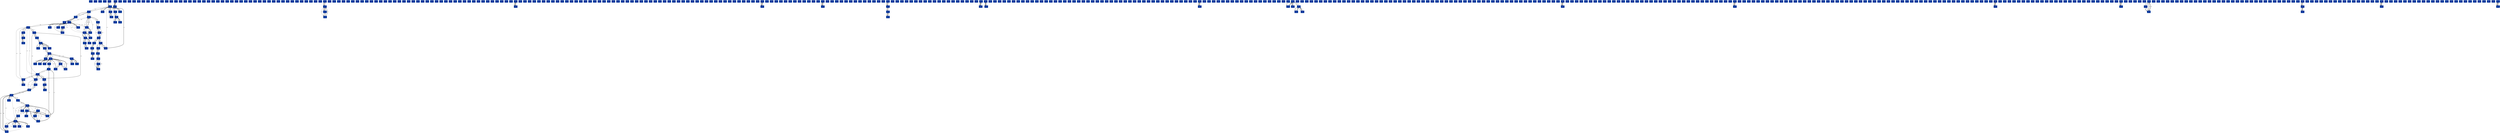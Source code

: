 strict digraph grafo3 {
	graph [bb="0,0,37780,2086", id=grafo3, overlap=False];
	node [label="\N", fontsize=8, shape=rectangle, style=filled];
	0 [color="#003399", fontcolor="#FFFFFF", height="0.5", pos="504,2068", width="0.75"];
	1 [color="#003399", fontcolor="#FFFFFF", height="0.5", pos="576,2068", width="0.75"];
	2 [color="#003399", fontcolor="#FFFFFF", height="0.5", pos="648,2068", width="0.75"];
	3 [color="#003399", fontcolor="#FFFFFF", height="0.5", pos="720,2068", width="0.75"];
	4 [color="#003399", fontcolor="#FFFFFF", height="0.5", pos="792,2068", width="0.75"];
	528 [color="#003399", fontcolor="#FFFFFF", height="0.5", pos="787,1986", width="0.75"];
	9 [color="#003399", fontcolor="#FFFFFF", height="0.5", pos="748,1904", width="0.75"];
	185 [color="#003399", fontcolor="#FFFFFF", height="0.5", pos="260,1904", width="0.75"];
	524 [color="#003399", fontcolor="#FFFFFF", height="0.5", pos="1126,1904", width="0.75"];
	526 [color="#003399", fontcolor="#FFFFFF", height="0.5", pos="856,1904", width="0.75"];
	529 [color="#003399", fontcolor="#FFFFFF", height="0.5", pos="324,1330", width="0.75"];
	563 [color="#003399", fontcolor="#FFFFFF", height="0.5", pos="931,1904", width="0.75"];
	5 [color="#003399", fontcolor="#FFFFFF", height="0.5", pos="875,2068", width="0.75"];
	47 [color="#003399", fontcolor="#FFFFFF", height="0.5", pos="881,1986", width="0.75"];
	6 [color="#003399", fontcolor="#FFFFFF", height="0.5", pos="947,2068", width="0.75"];
	7 [color="#003399", fontcolor="#FFFFFF", height="0.5", pos="681,1740", width="0.75"];
	8 [color="#003399", fontcolor="#FFFFFF", height="0.5", pos="625,1658", width="0.75"];
	11 [color="#003399", fontcolor="#FFFFFF", height="0.5", pos="421,1658", width="0.75"];
	61 [color="#003399", fontcolor="#FFFFFF", height="0.5", pos="907,1658", width="0.75"];
	181 [color="#003399", fontcolor="#FFFFFF", height="0.5", pos="551,1658", width="0.75"];
	145 [color="#003399", fontcolor="#FFFFFF", height="0.5", pos="737,1822", width="0.75"];
	209 [color="#003399", fontcolor="#FFFFFF", height="0.5", pos="950,1576", width="0.75"];
	183 [color="#003399", fontcolor="#FFFFFF", height="0.5", pos="698,1658", width="0.75"];
	188 [color="#003399", fontcolor="#FFFFFF", height="0.5", pos="410,1576", width="0.75"];
	43 [color="#003399", fontcolor="#FFFFFF", height="0.5", pos="825,1658", width="0.75"];
	217 [color="#003399", fontcolor="#FFFFFF", height="0.5", pos="617,1576", width="0.75"];
	525 [color="#003399", fontcolor="#FFFFFF", height="0.5", pos="835,838", width="0.75"];
	218 [color="#003399", fontcolor="#FFFFFF", height="0.5", pos="720,920", width="0.75"];
	535 [color="#003399", fontcolor="#FFFFFF", height="0.5", pos="501,1576", width="0.75"];
	155 [color="#003399", fontcolor="#FFFFFF", height="0.5", pos="859,1576", width="0.75"];
	66 [color="#003399", fontcolor="#FFFFFF", height="0.5", pos="268,1740", width="0.75"];
	210 [color="#003399", fontcolor="#FFFFFF", height="0.5", pos="951,1494", width="0.75"];
	382 [color="#003399", fontcolor="#FFFFFF", height="0.5", pos="875,1494", width="0.75"];
	219 [color="#003399", fontcolor="#FFFFFF", height="0.5", pos="620,838", width="0.75"];
	225 [color="#003399", fontcolor="#FFFFFF", height="0.5", pos="703,1494", width="0.75"];
	575 [color="#003399", fontcolor="#FFFFFF", height="0.5", pos="855,756", width="0.75"];
	254 [color="#003399", fontcolor="#FFFFFF", height="0.5", pos="1369,1002", width="0.75"];
	226 [color="#003399", fontcolor="#FFFFFF", height="0.5", pos="739,838", width="0.75"];
	587 [color="#003399", fontcolor="#FFFFFF", height="0.5", pos="465,1494", width="0.75"];
	533 [color="#003399", fontcolor="#FFFFFF", height="0.5", pos="829,1822", width="0.75"];
	559 [color="#003399", fontcolor="#FFFFFF", height="0.5", pos="1117,1740", width="0.75"];
	10 [color="#003399", fontcolor="#FFFFFF", height="0.5", pos="1019,2068", width="0.75"];
	12 [color="#003399", fontcolor="#FFFFFF", height="0.5", pos="1091,2068", width="0.75"];
	13 [color="#003399", fontcolor="#FFFFFF", height="0.5", pos="991,1084", width="0.75"];
	186 [color="#003399", fontcolor="#FFFFFF", height="0.5", pos="1095,1166", width="0.75"];
	182 [color="#003399", fontcolor="#FFFFFF", height="0.5", pos="1063,1084", width="0.75"];
	522 [color="#003399", fontcolor="#FFFFFF", height="0.5", pos="1135,1084", width="0.75"];
	253 [color="#003399", fontcolor="#FFFFFF", height="0.5", pos="1384,1084", width="0.75"];
	488 [color="#003399", fontcolor="#FFFFFF", height="0.5", pos="1207,1084", width="0.75"];
	196 [color="#003399", fontcolor="#FFFFFF", height="0.5", pos="812,1248", width="0.75"];
	480 [color="#003399", fontcolor="#FFFFFF", height="0.5", pos="1256,1002", width="0.75"];
	520 [color="#003399", fontcolor="#FFFFFF", height="0.5", pos="963,1002", width="0.75"];
	14 [color="#003399", fontcolor="#FFFFFF", height="0.5", pos="1163,2068", width="0.75"];
	15 [color="#003399", fontcolor="#FFFFFF", height="0.5", pos="1235,2068", width="0.75"];
	16 [color="#003399", fontcolor="#FFFFFF", height="0.5", pos="1307,2068", width="0.75"];
	17 [color="#003399", fontcolor="#FFFFFF", height="0.5", pos="1379,2068", width="0.75"];
	18 [color="#003399", fontcolor="#FFFFFF", height="0.5", pos="1451,2068", width="0.75"];
	19 [color="#003399", fontcolor="#FFFFFF", height="0.5", pos="1523,2068", width="0.75"];
	20 [color="#003399", fontcolor="#FFFFFF", height="0.5", pos="1595,2068", width="0.75"];
	21 [color="#003399", fontcolor="#FFFFFF", height="0.5", pos="1667,2068", width="0.75"];
	22 [color="#003399", fontcolor="#FFFFFF", height="0.5", pos="1739,2068", width="0.75"];
	23 [color="#003399", fontcolor="#FFFFFF", height="0.5", pos="1811,2068", width="0.75"];
	24 [color="#003399", fontcolor="#FFFFFF", height="0.5", pos="1883,2068", width="0.75"];
	25 [color="#003399", fontcolor="#FFFFFF", height="0.5", pos="1955,2068", width="0.75"];
	26 [color="#003399", fontcolor="#FFFFFF", height="0.5", pos="2027,2068", width="0.75"];
	27 [color="#003399", fontcolor="#FFFFFF", height="0.5", pos="2099,2068", width="0.75"];
	28 [color="#003399", fontcolor="#FFFFFF", height="0.5", pos="2171,2068", width="0.75"];
	29 [color="#003399", fontcolor="#FFFFFF", height="0.5", pos="2243,2068", width="0.75"];
	30 [color="#003399", fontcolor="#FFFFFF", height="0.5", pos="2315,2068", width="0.75"];
	31 [color="#003399", fontcolor="#FFFFFF", height="0.5", pos="699,1084", width="0.75"];
	491 [color="#003399", fontcolor="#FFFFFF", height="0.5", pos="774,1166", width="0.75"];
	193 [color="#003399", fontcolor="#FFFFFF", height="0.5", pos="771,1084", width="0.75"];
	32 [color="#003399", fontcolor="#FFFFFF", height="0.5", pos="2387,2068", width="0.75"];
	33 [color="#003399", fontcolor="#FFFFFF", height="0.5", pos="2459,2068", width="0.75"];
	34 [color="#003399", fontcolor="#FFFFFF", height="0.5", pos="2531,2068", width="0.75"];
	35 [color="#003399", fontcolor="#FFFFFF", height="0.5", pos="2603,2068", width="0.75"];
	36 [color="#003399", fontcolor="#FFFFFF", height="0.5", pos="2675,2068", width="0.75"];
	37 [color="#003399", fontcolor="#FFFFFF", height="0.5", pos="2747,2068", width="0.75"];
	38 [color="#003399", fontcolor="#FFFFFF", height="0.5", pos="2819,2068", width="0.75"];
	39 [color="#003399", fontcolor="#FFFFFF", height="0.5", pos="2891,2068", width="0.75"];
	40 [color="#003399", fontcolor="#FFFFFF", height="0.5", pos="2963,2068", width="0.75"];
	41 [color="#003399", fontcolor="#FFFFFF", height="0.5", pos="3035,2068", width="0.75"];
	42 [color="#003399", fontcolor="#FFFFFF", height="0.5", pos="3107,2068", width="0.75"];
	44 [color="#003399", fontcolor="#FFFFFF", height="0.5", pos="3179,2068", width="0.75"];
	45 [color="#003399", fontcolor="#FFFFFF", height="0.5", pos="3251,2068", width="0.75"];
	46 [color="#003399", fontcolor="#FFFFFF", height="0.5", pos="3323,2068", width="0.75"];
	48 [color="#003399", fontcolor="#FFFFFF", height="0.5", pos="3395,2068", width="0.75"];
	49 [color="#003399", fontcolor="#FFFFFF", height="0.5", pos="3467,2068", width="0.75"];
	50 [color="#003399", fontcolor="#FFFFFF", height="0.5", pos="3539,2068", width="0.75"];
	51 [color="#003399", fontcolor="#FFFFFF", height="0.5", pos="3611,2068", width="0.75"];
	52 [color="#003399", fontcolor="#FFFFFF", height="0.5", pos="3683,2068", width="0.75"];
	53 [color="#003399", fontcolor="#FFFFFF", height="0.5", pos="3755,2068", width="0.75"];
	54 [color="#003399", fontcolor="#FFFFFF", height="0.5", pos="3827,2068", width="0.75"];
	55 [color="#003399", fontcolor="#FFFFFF", height="0.5", pos="3899,2068", width="0.75"];
	56 [color="#003399", fontcolor="#FFFFFF", height="0.5", pos="3971,2068", width="0.75"];
	57 [color="#003399", fontcolor="#FFFFFF", height="0.5", pos="4043,2068", width="0.75"];
	58 [color="#003399", fontcolor="#FFFFFF", height="0.5", pos="4115,2068", width="0.75"];
	236 [color="#003399", fontcolor="#FFFFFF", height="0.5", pos="4116,1986", width="0.75"];
	385 [color="#003399", fontcolor="#FFFFFF", height="0.5", pos="4119,1822", width="0.75"];
	238 [color="#003399", fontcolor="#FFFFFF", height="0.5", pos="4117,1904", width="0.75"];
	59 [color="#003399", fontcolor="#FFFFFF", height="0.5", pos="4187,2068", width="0.75"];
	60 [color="#003399", fontcolor="#FFFFFF", height="0.5", pos="4259,2068", width="0.75"];
	62 [color="#003399", fontcolor="#FFFFFF", height="0.5", pos="4331,2068", width="0.75"];
	63 [color="#003399", fontcolor="#FFFFFF", height="0.5", pos="4403,2068", width="0.75"];
	64 [color="#003399", fontcolor="#FFFFFF", height="0.5", pos="4475,2068", width="0.75"];
	65 [color="#003399", fontcolor="#FFFFFF", height="0.5", pos="4547,2068", width="0.75"];
	554 [color="#003399", fontcolor="#FFFFFF", height="0.5", pos="231,1658", width="0.75"];
	579 [color="#003399", fontcolor="#FFFFFF", height="0.5", pos="195,1494", width="0.75"];
	538 [color="#003399", fontcolor="#FFFFFF", height="0.5", pos="197,1576", width="0.75"];
	67 [color="#003399", fontcolor="#FFFFFF", height="0.5", pos="4619,2068", width="0.75"];
	68 [color="#003399", fontcolor="#FFFFFF", height="0.5", pos="4691,2068", width="0.75"];
	69 [color="#003399", fontcolor="#FFFFFF", height="0.5", pos="4763,2068", width="0.75"];
	70 [color="#003399", fontcolor="#FFFFFF", height="0.5", pos="4835,2068", width="0.75"];
	71 [color="#003399", fontcolor="#FFFFFF", height="0.5", pos="4907,2068", width="0.75"];
	72 [color="#003399", fontcolor="#FFFFFF", height="0.5", pos="4979,2068", width="0.75"];
	73 [color="#003399", fontcolor="#FFFFFF", height="0.5", pos="5051,2068", width="0.75"];
	74 [color="#003399", fontcolor="#FFFFFF", height="0.5", pos="5123,2068", width="0.75"];
	75 [color="#003399", fontcolor="#FFFFFF", height="0.5", pos="5195,2068", width="0.75"];
	76 [color="#003399", fontcolor="#FFFFFF", height="0.5", pos="5267,2068", width="0.75"];
	77 [color="#003399", fontcolor="#FFFFFF", height="0.5", pos="5339,2068", width="0.75"];
	78 [color="#003399", fontcolor="#FFFFFF", height="0.5", pos="5411,2068", width="0.75"];
	79 [color="#003399", fontcolor="#FFFFFF", height="0.5", pos="5483,2068", width="0.75"];
	80 [color="#003399", fontcolor="#FFFFFF", height="0.5", pos="5555,2068", width="0.75"];
	81 [color="#003399", fontcolor="#FFFFFF", height="0.5", pos="5627,2068", width="0.75"];
	82 [color="#003399", fontcolor="#FFFFFF", height="0.5", pos="5699,2068", width="0.75"];
	83 [color="#003399", fontcolor="#FFFFFF", height="0.5", pos="5771,2068", width="0.75"];
	84 [color="#003399", fontcolor="#FFFFFF", height="0.5", pos="5843,2068", width="0.75"];
	85 [color="#003399", fontcolor="#FFFFFF", height="0.5", pos="5915,2068", width="0.75"];
	86 [color="#003399", fontcolor="#FFFFFF", height="0.5", pos="5987,2068", width="0.75"];
	87 [color="#003399", fontcolor="#FFFFFF", height="0.5", pos="6059,2068", width="0.75"];
	88 [color="#003399", fontcolor="#FFFFFF", height="0.5", pos="6131,2068", width="0.75"];
	89 [color="#003399", fontcolor="#FFFFFF", height="0.5", pos="6203,2068", width="0.75"];
	90 [color="#003399", fontcolor="#FFFFFF", height="0.5", pos="6275,2068", width="0.75"];
	91 [color="#003399", fontcolor="#FFFFFF", height="0.5", pos="6347,2068", width="0.75"];
	92 [color="#003399", fontcolor="#FFFFFF", height="0.5", pos="6419,2068", width="0.75"];
	93 [color="#003399", fontcolor="#FFFFFF", height="0.5", pos="6491,2068", width="0.75"];
	94 [color="#003399", fontcolor="#FFFFFF", height="0.5", pos="6563,2068", width="0.75"];
	95 [color="#003399", fontcolor="#FFFFFF", height="0.5", pos="6635,2068", width="0.75"];
	96 [color="#003399", fontcolor="#FFFFFF", height="0.5", pos="6707,2068", width="0.75"];
	97 [color="#003399", fontcolor="#FFFFFF", height="0.5", pos="6779,2068", width="0.75"];
	98 [color="#003399", fontcolor="#FFFFFF", height="0.5", pos="6851,2068", width="0.75"];
	99 [color="#003399", fontcolor="#FFFFFF", height="0.5", pos="6923,2068", width="0.75"];
	100 [color="#003399", fontcolor="#FFFFFF", height="0.5", pos="6995,2068", width="0.75"];
	101 [color="#003399", fontcolor="#FFFFFF", height="0.5", pos="7067,2068", width="0.75"];
	134 [color="#003399", fontcolor="#FFFFFF", height="0.5", pos="7068,1986", width="0.75"];
	102 [color="#003399", fontcolor="#FFFFFF", height="0.5", pos="7139,2068", width="0.75"];
	103 [color="#003399", fontcolor="#FFFFFF", height="0.5", pos="7211,2068", width="0.75"];
	104 [color="#003399", fontcolor="#FFFFFF", height="0.5", pos="7283,2068", width="0.75"];
	105 [color="#003399", fontcolor="#FFFFFF", height="0.5", pos="7355,2068", width="0.75"];
	106 [color="#003399", fontcolor="#FFFFFF", height="0.5", pos="7427,2068", width="0.75"];
	107 [color="#003399", fontcolor="#FFFFFF", height="0.5", pos="7499,2068", width="0.75"];
	108 [color="#003399", fontcolor="#FFFFFF", height="0.5", pos="7571,2068", width="0.75"];
	109 [color="#003399", fontcolor="#FFFFFF", height="0.5", pos="7643,2068", width="0.75"];
	110 [color="#003399", fontcolor="#FFFFFF", height="0.5", pos="7715,2068", width="0.75"];
	111 [color="#003399", fontcolor="#FFFFFF", height="0.5", pos="7787,2068", width="0.75"];
	112 [color="#003399", fontcolor="#FFFFFF", height="0.5", pos="7859,2068", width="0.75"];
	113 [color="#003399", fontcolor="#FFFFFF", height="0.5", pos="7931,2068", width="0.75"];
	114 [color="#003399", fontcolor="#FFFFFF", height="0.5", pos="8003,2068", width="0.75"];
	115 [color="#003399", fontcolor="#FFFFFF", height="0.5", pos="8075,2068", width="0.75"];
	116 [color="#003399", fontcolor="#FFFFFF", height="0.5", pos="8147,2068", width="0.75"];
	117 [color="#003399", fontcolor="#FFFFFF", height="0.5", pos="8219,2068", width="0.75"];
	118 [color="#003399", fontcolor="#FFFFFF", height="0.5", pos="8291,2068", width="0.75"];
	119 [color="#003399", fontcolor="#FFFFFF", height="0.5", pos="8363,2068", width="0.75"];
	120 [color="#003399", fontcolor="#FFFFFF", height="0.5", pos="8435,2068", width="0.75"];
	121 [color="#003399", fontcolor="#FFFFFF", height="0.5", pos="8507,2068", width="0.75"];
	122 [color="#003399", fontcolor="#FFFFFF", height="0.5", pos="8579,2068", width="0.75"];
	123 [color="#003399", fontcolor="#FFFFFF", height="0.5", pos="8651,2068", width="0.75"];
	124 [color="#003399", fontcolor="#FFFFFF", height="0.5", pos="8723,2068", width="0.75"];
	125 [color="#003399", fontcolor="#FFFFFF", height="0.5", pos="8795,2068", width="0.75"];
	126 [color="#003399", fontcolor="#FFFFFF", height="0.5", pos="8867,2068", width="0.75"];
	127 [color="#003399", fontcolor="#FFFFFF", height="0.5", pos="8939,2068", width="0.75"];
	128 [color="#003399", fontcolor="#FFFFFF", height="0.5", pos="9011,2068", width="0.75"];
	129 [color="#003399", fontcolor="#FFFFFF", height="0.5", pos="9083,2068", width="0.75"];
	130 [color="#003399", fontcolor="#FFFFFF", height="0.5", pos="9155,2068", width="0.75"];
	131 [color="#003399", fontcolor="#FFFFFF", height="0.5", pos="9227,2068", width="0.75"];
	132 [color="#003399", fontcolor="#FFFFFF", height="0.5", pos="9299,2068", width="0.75"];
	133 [color="#003399", fontcolor="#FFFFFF", height="0.5", pos="9371,2068", width="0.75"];
	135 [color="#003399", fontcolor="#FFFFFF", height="0.5", pos="9443,2068", width="0.75"];
	136 [color="#003399", fontcolor="#FFFFFF", height="0.5", pos="9515,2068", width="0.75"];
	137 [color="#003399", fontcolor="#FFFFFF", height="0.5", pos="9587,2068", width="0.75"];
	138 [color="#003399", fontcolor="#FFFFFF", height="0.5", pos="9659,2068", width="0.75"];
	139 [color="#003399", fontcolor="#FFFFFF", height="0.5", pos="9731,2068", width="0.75"];
	140 [color="#003399", fontcolor="#FFFFFF", height="0.5", pos="9803,2068", width="0.75"];
	141 [color="#003399", fontcolor="#FFFFFF", height="0.5", pos="9875,2068", width="0.75"];
	142 [color="#003399", fontcolor="#FFFFFF", height="0.5", pos="9947,2068", width="0.75"];
	143 [color="#003399", fontcolor="#FFFFFF", height="0.5", pos="10019,2068", width="0.75"];
	144 [color="#003399", fontcolor="#FFFFFF", height="0.5", pos="10091,2068", width="0.75"];
	146 [color="#003399", fontcolor="#FFFFFF", height="0.5", pos="10163,2068", width="0.75"];
	147 [color="#003399", fontcolor="#FFFFFF", height="0.5", pos="10235,2068", width="0.75"];
	148 [color="#003399", fontcolor="#FFFFFF", height="0.5", pos="10307,2068", width="0.75"];
	149 [color="#003399", fontcolor="#FFFFFF", height="0.5", pos="10379,2068", width="0.75"];
	150 [color="#003399", fontcolor="#FFFFFF", height="0.5", pos="10451,2068", width="0.75"];
	151 [color="#003399", fontcolor="#FFFFFF", height="0.5", pos="10523,2068", width="0.75"];
	152 [color="#003399", fontcolor="#FFFFFF", height="0.5", pos="10595,2068", width="0.75"];
	153 [color="#003399", fontcolor="#FFFFFF", height="0.5", pos="10667,2068", width="0.75"];
	154 [color="#003399", fontcolor="#FFFFFF", height="0.5", pos="10739,2068", width="0.75"];
	156 [color="#003399", fontcolor="#FFFFFF", height="0.5", pos="10811,2068", width="0.75"];
	157 [color="#003399", fontcolor="#FFFFFF", height="0.5", pos="10883,2068", width="0.75"];
	260 [color="#003399", fontcolor="#FFFFFF", height="0.5", pos="10883,1986", width="0.75"];
	158 [color="#003399", fontcolor="#FFFFFF", height="0.5", pos="10955,2068", width="0.75"];
	159 [color="#003399", fontcolor="#FFFFFF", height="0.5", pos="11027,2068", width="0.75"];
	160 [color="#003399", fontcolor="#FFFFFF", height="0.5", pos="11099,2068", width="0.75"];
	161 [color="#003399", fontcolor="#FFFFFF", height="0.5", pos="11171,2068", width="0.75"];
	162 [color="#003399", fontcolor="#FFFFFF", height="0.5", pos="11243,2068", width="0.75"];
	163 [color="#003399", fontcolor="#FFFFFF", height="0.5", pos="1008,1330", width="0.75"];
	436 [color="#003399", fontcolor="#FFFFFF", height="0.5", pos="988,1412", width="0.75"];
	164 [color="#003399", fontcolor="#FFFFFF", height="0.5", pos="11315,2068", width="0.75"];
	165 [color="#003399", fontcolor="#FFFFFF", height="0.5", pos="11387,2068", width="0.75"];
	166 [color="#003399", fontcolor="#FFFFFF", height="0.5", pos="11459,2068", width="0.75"];
	167 [color="#003399", fontcolor="#FFFFFF", height="0.5", pos="11531,2068", width="0.75"];
	168 [color="#003399", fontcolor="#FFFFFF", height="0.5", pos="11603,2068", width="0.75"];
	169 [color="#003399", fontcolor="#FFFFFF", height="0.5", pos="11675,2068", width="0.75"];
	170 [color="#003399", fontcolor="#FFFFFF", height="0.5", pos="11747,2068", width="0.75"];
	171 [color="#003399", fontcolor="#FFFFFF", height="0.5", pos="11819,2068", width="0.75"];
	174 [color="#003399", fontcolor="#FFFFFF", height="0.5", pos="11819,1986", width="0.75"];
	172 [color="#003399", fontcolor="#FFFFFF", height="0.5", pos="11891,2068", width="0.75"];
	173 [color="#003399", fontcolor="#FFFFFF", height="0.5", pos="11963,2068", width="0.75"];
	175 [color="#003399", fontcolor="#FFFFFF", height="0.5", pos="12035,2068", width="0.75"];
	176 [color="#003399", fontcolor="#FFFFFF", height="0.5", pos="12107,2068", width="0.75"];
	177 [color="#003399", fontcolor="#FFFFFF", height="0.5", pos="12179,2068", width="0.75"];
	178 [color="#003399", fontcolor="#FFFFFF", height="0.5", pos="12251,2068", width="0.75"];
	179 [color="#003399", fontcolor="#FFFFFF", height="0.5", pos="12323,2068", width="0.75"];
	180 [color="#003399", fontcolor="#FFFFFF", height="0.5", pos="12395,2068", width="0.75"];
	184 [color="#003399", fontcolor="#FFFFFF", height="0.5", pos="28,1248", width="0.75"];
	224 [color="#003399", fontcolor="#FFFFFF", height="0.5", pos="29,1166", width="0.75"];
	208 [color="#003399", fontcolor="#FFFFFF", height="0.5", pos="27,1330", width="0.75"];
	536 [color="#003399", fontcolor="#FFFFFF", height="0.5", pos="32,1412", width="0.75"];
	249 [color="#003399", fontcolor="#FFFFFF", height="0.5", pos="842,1330", width="0.75"];
	484 [color="#003399", fontcolor="#FFFFFF", height="0.5", pos="701,1166", width="0.75"];
	187 [color="#003399", fontcolor="#FFFFFF", height="0.5", pos="12467,2068", width="0.75"];
	189 [color="#003399", fontcolor="#FFFFFF", height="0.5", pos="12539,2068", width="0.75"];
	190 [color="#003399", fontcolor="#FFFFFF", height="0.5", pos="12611,2068", width="0.75"];
	191 [color="#003399", fontcolor="#FFFFFF", height="0.5", pos="12683,2068", width="0.75"];
	192 [color="#003399", fontcolor="#FFFFFF", height="0.5", pos="12755,2068", width="0.75"];
	194 [color="#003399", fontcolor="#FFFFFF", height="0.5", pos="12827,2068", width="0.75"];
	417 [color="#003399", fontcolor="#FFFFFF", height="0.5", pos="12826,1986", width="0.75"];
	290 [color="#003399", fontcolor="#FFFFFF", height="0.5", pos="12825,1904", width="0.75"];
	195 [color="#003399", fontcolor="#FFFFFF", height="0.5", pos="12899,2068", width="0.75"];
	248 [color="#003399", fontcolor="#FFFFFF", height="0.5", pos="747,1412", width="0.75"];
	197 [color="#003399", fontcolor="#FFFFFF", height="0.5", pos="12971,2068", width="0.75"];
	198 [color="#003399", fontcolor="#FFFFFF", height="0.5", pos="13043,2068", width="0.75"];
	199 [color="#003399", fontcolor="#FFFFFF", height="0.5", pos="13115,2068", width="0.75"];
	200 [color="#003399", fontcolor="#FFFFFF", height="0.5", pos="13187,2068", width="0.75"];
	201 [color="#003399", fontcolor="#FFFFFF", height="0.5", pos="13259,2068", width="0.75"];
	202 [color="#003399", fontcolor="#FFFFFF", height="0.5", pos="13331,2068", width="0.75"];
	203 [color="#003399", fontcolor="#FFFFFF", height="0.5", pos="13403,2068", width="0.75"];
	204 [color="#003399", fontcolor="#FFFFFF", height="0.5", pos="13475,2068", width="0.75"];
	205 [color="#003399", fontcolor="#FFFFFF", height="0.5", pos="13547,2068", width="0.75"];
	206 [color="#003399", fontcolor="#FFFFFF", height="0.5", pos="13619,2068", width="0.75"];
	207 [color="#003399", fontcolor="#FFFFFF", height="0.5", pos="13691,2068", width="0.75"];
	438 [color="#003399", fontcolor="#FFFFFF", height="0.5", pos="895,1412", width="0.75"];
	211 [color="#003399", fontcolor="#FFFFFF", height="0.5", pos="13763,2068", width="0.75"];
	212 [color="#003399", fontcolor="#FFFFFF", height="0.5", pos="13835,2068", width="0.75"];
	213 [color="#003399", fontcolor="#FFFFFF", height="0.5", pos="13907,2068", width="0.75"];
	214 [color="#003399", fontcolor="#FFFFFF", height="0.5", pos="13979,2068", width="0.75"];
	215 [color="#003399", fontcolor="#FFFFFF", height="0.5", pos="14051,2068", width="0.75"];
	216 [color="#003399", fontcolor="#FFFFFF", height="0.5", pos="14123,2068", width="0.75"];
	343 [color="#003399", fontcolor="#FFFFFF", height="0.5", pos="677,674", width="0.75"];
	433 [color="#003399", fontcolor="#FFFFFF", height="0.5", pos="643,756", width="0.75"];
	261 [color="#003399", fontcolor="#FFFFFF", height="0.5", pos="1370,264", width="0.75"];
	422 [color="#003399", fontcolor="#FFFFFF", height="0.5", pos="773,756", width="0.75"];
	342 [color="#003399", fontcolor="#FFFFFF", height="0.5", pos="719,592", width="0.75"];
	220 [color="#003399", fontcolor="#FFFFFF", height="0.5", pos="14195,2068", width="0.75"];
	221 [color="#003399", fontcolor="#FFFFFF", height="0.5", pos="14267,2068", width="0.75"];
	230 [color="#003399", fontcolor="#FFFFFF", height="0.5", pos="14266,1986", width="0.75"];
	222 [color="#003399", fontcolor="#FFFFFF", height="0.5", pos="14353,2068", width="0.75"];
	402 [color="#003399", fontcolor="#FFFFFF", height="0.5", pos="14339,1986", width="0.75"];
	223 [color="#003399", fontcolor="#FFFFFF", height="0.5", pos="14425,2068", width="0.75"];
	247 [color="#003399", fontcolor="#FFFFFF", height="0.5", pos="770,1330", width="0.75"];
	263 [color="#003399", fontcolor="#FFFFFF", height="0.5", pos="698,1330", width="0.75"];
	410 [color="#003399", fontcolor="#FFFFFF", height="0.5", pos="774,674", width="0.75"];
	227 [color="#003399", fontcolor="#FFFFFF", height="0.5", pos="14497,2068", width="0.75"];
	228 [color="#003399", fontcolor="#FFFFFF", height="0.5", pos="14569,2068", width="0.75"];
	229 [color="#003399", fontcolor="#FFFFFF", height="0.5", pos="14641,2068", width="0.75"];
	231 [color="#003399", fontcolor="#FFFFFF", height="0.5", pos="14713,2068", width="0.75"];
	232 [color="#003399", fontcolor="#FFFFFF", height="0.5", pos="14785,2068", width="0.75"];
	233 [color="#003399", fontcolor="#FFFFFF", height="0.5", pos="14857,2068", width="0.75"];
	234 [color="#003399", fontcolor="#FFFFFF", height="0.5", pos="14929,2068", width="0.75"];
	235 [color="#003399", fontcolor="#FFFFFF", height="0.5", pos="15001,2068", width="0.75"];
	237 [color="#003399", fontcolor="#FFFFFF", height="0.5", pos="15073,2068", width="0.75"];
	239 [color="#003399", fontcolor="#FFFFFF", height="0.5", pos="15145,2068", width="0.75"];
	240 [color="#003399", fontcolor="#FFFFFF", height="0.5", pos="15217,2068", width="0.75"];
	241 [color="#003399", fontcolor="#FFFFFF", height="0.5", pos="15289,2068", width="0.75"];
	242 [color="#003399", fontcolor="#FFFFFF", height="0.5", pos="15361,2068", width="0.75"];
	243 [color="#003399", fontcolor="#FFFFFF", height="0.5", pos="15433,2068", width="0.75"];
	244 [color="#003399", fontcolor="#FFFFFF", height="0.5", pos="15505,2068", width="0.75"];
	245 [color="#003399", fontcolor="#FFFFFF", height="0.5", pos="15577,2068", width="0.75"];
	246 [color="#003399", fontcolor="#FFFFFF", height="0.5", pos="15649,2068", width="0.75"];
	250 [color="#003399", fontcolor="#FFFFFF", height="0.5", pos="15721,2068", width="0.75"];
	251 [color="#003399", fontcolor="#FFFFFF", height="0.5", pos="15793,2068", width="0.75"];
	252 [color="#003399", fontcolor="#FFFFFF", height="0.5", pos="15865,2068", width="0.75"];
	373 [color="#003399", fontcolor="#FFFFFF", height="0.5", pos="1236,346", width="0.75"];
	255 [color="#003399", fontcolor="#FFFFFF", height="0.5", pos="15937,2068", width="0.75"];
	256 [color="#003399", fontcolor="#FFFFFF", height="0.5", pos="16009,2068", width="0.75"];
	257 [color="#003399", fontcolor="#FFFFFF", height="0.5", pos="16081,2068", width="0.75"];
	258 [color="#003399", fontcolor="#FFFFFF", height="0.5", pos="16153,2068", width="0.75"];
	259 [color="#003399", fontcolor="#FFFFFF", height="0.5", pos="16225,2068", width="0.75"];
	335 [color="#003399", fontcolor="#FFFFFF", height="0.5", pos="1105,264", width="0.75"];
	362 [color="#003399", fontcolor="#FFFFFF", height="0.5", pos="1147,428", width="0.75"];
	377 [color="#003399", fontcolor="#FFFFFF", height="0.5", pos="1263,264", width="0.75"];
	262 [color="#003399", fontcolor="#FFFFFF", height="0.5", pos="16297,2068", width="0.75"];
	264 [color="#003399", fontcolor="#FFFFFF", height="0.5", pos="16369,2068", width="0.75"];
	265 [color="#003399", fontcolor="#FFFFFF", height="0.5", pos="16441,2068", width="0.75"];
	266 [color="#003399", fontcolor="#FFFFFF", height="0.5", pos="16513,2068", width="0.75"];
	267 [color="#003399", fontcolor="#FFFFFF", height="0.5", pos="16585,2068", width="0.75"];
	268 [color="#003399", fontcolor="#FFFFFF", height="0.5", pos="16657,2068", width="0.75"];
	269 [color="#003399", fontcolor="#FFFFFF", height="0.5", pos="16729,2068", width="0.75"];
	270 [color="#003399", fontcolor="#FFFFFF", height="0.5", pos="16801,2068", width="0.75"];
	271 [color="#003399", fontcolor="#FFFFFF", height="0.5", pos="16873,2068", width="0.75"];
	272 [color="#003399", fontcolor="#FFFFFF", height="0.5", pos="16945,2068", width="0.75"];
	273 [color="#003399", fontcolor="#FFFFFF", height="0.5", pos="17017,2068", width="0.75"];
	274 [color="#003399", fontcolor="#FFFFFF", height="0.5", pos="17089,2068", width="0.75"];
	275 [color="#003399", fontcolor="#FFFFFF", height="0.5", pos="17161,2068", width="0.75"];
	276 [color="#003399", fontcolor="#FFFFFF", height="0.5", pos="17233,2068", width="0.75"];
	277 [color="#003399", fontcolor="#FFFFFF", height="0.5", pos="17305,2068", width="0.75"];
	278 [color="#003399", fontcolor="#FFFFFF", height="0.5", pos="17377,2068", width="0.75"];
	279 [color="#003399", fontcolor="#FFFFFF", height="0.5", pos="17449,2068", width="0.75"];
	280 [color="#003399", fontcolor="#FFFFFF", height="0.5", pos="17521,2068", width="0.75"];
	281 [color="#003399", fontcolor="#FFFFFF", height="0.5", pos="17593,2068", width="0.75"];
	282 [color="#003399", fontcolor="#FFFFFF", height="0.5", pos="17665,2068", width="0.75"];
	292 [color="#003399", fontcolor="#FFFFFF", height="0.5", pos="17666,1986", width="0.75"];
	283 [color="#003399", fontcolor="#FFFFFF", height="0.5", pos="17737,2068", width="0.75"];
	284 [color="#003399", fontcolor="#FFFFFF", height="0.5", pos="17809,2068", width="0.75"];
	285 [color="#003399", fontcolor="#FFFFFF", height="0.5", pos="17881,2068", width="0.75"];
	286 [color="#003399", fontcolor="#FFFFFF", height="0.5", pos="17953,2068", width="0.75"];
	287 [color="#003399", fontcolor="#FFFFFF", height="0.5", pos="18025,2068", width="0.75"];
	288 [color="#003399", fontcolor="#FFFFFF", height="0.5", pos="18097,2068", width="0.75"];
	289 [color="#003399", fontcolor="#FFFFFF", height="0.5", pos="18169,2068", width="0.75"];
	618 [color="#003399", fontcolor="#FFFFFF", height="0.5", pos="12824,1822", width="0.75"];
	291 [color="#003399", fontcolor="#FFFFFF", height="0.5", pos="18241,2068", width="0.75"];
	293 [color="#003399", fontcolor="#FFFFFF", height="0.5", pos="18313,2068", width="0.75"];
	294 [color="#003399", fontcolor="#FFFFFF", height="0.5", pos="18385,2068", width="0.75"];
	295 [color="#003399", fontcolor="#FFFFFF", height="0.5", pos="18457,2068", width="0.75"];
	296 [color="#003399", fontcolor="#FFFFFF", height="0.5", pos="18529,2068", width="0.75"];
	297 [color="#003399", fontcolor="#FFFFFF", height="0.5", pos="18601,2068", width="0.75"];
	298 [color="#003399", fontcolor="#FFFFFF", height="0.5", pos="18673,2068", width="0.75"];
	299 [color="#003399", fontcolor="#FFFFFF", height="0.5", pos="18745,2068", width="0.75"];
	300 [color="#003399", fontcolor="#FFFFFF", height="0.5", pos="18817,2068", width="0.75"];
	301 [color="#003399", fontcolor="#FFFFFF", height="0.5", pos="1190,1740", width="0.75"];
	308 [color="#003399", fontcolor="#FFFFFF", height="0.5", pos="1173,1822", width="0.75"];
	321 [color="#003399", fontcolor="#FFFFFF", height="0.5", pos="1266,1740", width="0.75"];
	302 [color="#003399", fontcolor="#FFFFFF", height="0.5", pos="18889,2068", width="0.75"];
	303 [color="#003399", fontcolor="#FFFFFF", height="0.5", pos="18961,2068", width="0.75"];
	304 [color="#003399", fontcolor="#FFFFFF", height="0.5", pos="19033,2068", width="0.75"];
	305 [color="#003399", fontcolor="#FFFFFF", height="0.5", pos="19105,2068", width="0.75"];
	306 [color="#003399", fontcolor="#FFFFFF", height="0.5", pos="19022,1986", width="0.75"];
	309 [color="#003399", fontcolor="#FFFFFF", height="0.5", pos="19097,1986", width="0.75"];
	437 [color="#003399", fontcolor="#FFFFFF", height="0.5", pos="19181,1986", width="0.75"];
	432 [color="#003399", fontcolor="#FFFFFF", height="0.5", pos="19142,1904", width="0.75"];
	460 [color="#003399", fontcolor="#FFFFFF", height="0.5", pos="19228,1904", width="0.75"];
	307 [color="#003399", fontcolor="#FFFFFF", height="0.5", pos="19177,2068", width="0.75"];
	310 [color="#003399", fontcolor="#FFFFFF", height="0.5", pos="19249,2068", width="0.75"];
	311 [color="#003399", fontcolor="#FFFFFF", height="0.5", pos="19321,2068", width="0.75"];
	312 [color="#003399", fontcolor="#FFFFFF", height="0.5", pos="19393,2068", width="0.75"];
	313 [color="#003399", fontcolor="#FFFFFF", height="0.5", pos="19465,2068", width="0.75"];
	314 [color="#003399", fontcolor="#FFFFFF", height="0.5", pos="19537,2068", width="0.75"];
	315 [color="#003399", fontcolor="#FFFFFF", height="0.5", pos="19609,2068", width="0.75"];
	316 [color="#003399", fontcolor="#FFFFFF", height="0.5", pos="19681,2068", width="0.75"];
	317 [color="#003399", fontcolor="#FFFFFF", height="0.5", pos="19753,2068", width="0.75"];
	318 [color="#003399", fontcolor="#FFFFFF", height="0.5", pos="19825,2068", width="0.75"];
	319 [color="#003399", fontcolor="#FFFFFF", height="0.5", pos="19897,2068", width="0.75"];
	320 [color="#003399", fontcolor="#FFFFFF", height="0.5", pos="19969,2068", width="0.75"];
	322 [color="#003399", fontcolor="#FFFFFF", height="0.5", pos="20041,2068", width="0.75"];
	323 [color="#003399", fontcolor="#FFFFFF", height="0.5", pos="20113,2068", width="0.75"];
	324 [color="#003399", fontcolor="#FFFFFF", height="0.5", pos="20185,2068", width="0.75"];
	325 [color="#003399", fontcolor="#FFFFFF", height="0.5", pos="20257,2068", width="0.75"];
	326 [color="#003399", fontcolor="#FFFFFF", height="0.5", pos="20329,2068", width="0.75"];
	327 [color="#003399", fontcolor="#FFFFFF", height="0.5", pos="20401,2068", width="0.75"];
	328 [color="#003399", fontcolor="#FFFFFF", height="0.5", pos="20473,2068", width="0.75"];
	329 [color="#003399", fontcolor="#FFFFFF", height="0.5", pos="1197,182", width="0.75"];
	344 [color="#003399", fontcolor="#FFFFFF", height="0.5", pos="1155,100", width="0.75"];
	330 [color="#003399", fontcolor="#FFFFFF", height="0.5", pos="1214,18", width="0.75"];
	337 [color="#003399", fontcolor="#FFFFFF", height="0.5", pos="1059,182", width="0.75"];
	338 [color="#003399", fontcolor="#FFFFFF", height="0.5", pos="690,182", width="0.75"];
	331 [color="#003399", fontcolor="#FFFFFF", height="0.5", pos="20545,2068", width="0.75"];
	332 [color="#003399", fontcolor="#FFFFFF", height="0.5", pos="20617,2068", width="0.75"];
	333 [color="#003399", fontcolor="#FFFFFF", height="0.5", pos="936,428", width="0.75"];
	339 [color="#003399", fontcolor="#FFFFFF", height="0.5", pos="979,510", width="0.75"];
	334 [color="#003399", fontcolor="#FFFFFF", height="0.5", pos="864,428", width="0.75"];
	336 [color="#003399", fontcolor="#FFFFFF", height="0.5", pos="816,346", width="0.75"];
	341 [color="#003399", fontcolor="#FFFFFF", height="0.5", pos="1225,428", width="0.75"];
	487 [color="#003399", fontcolor="#FFFFFF", height="0.5", pos="1008,428", width="0.75"];
	364 [color="#003399", fontcolor="#FFFFFF", height="0.5", pos="741,510", width="0.75"];
	340 [color="#003399", fontcolor="#FFFFFF", height="0.5", pos="20689,2068", width="0.75"];
	345 [color="#003399", fontcolor="#FFFFFF", height="0.5", pos="20761,2068", width="0.75"];
	346 [color="#003399", fontcolor="#FFFFFF", height="0.5", pos="20833,2068", width="0.75"];
	347 [color="#003399", fontcolor="#FFFFFF", height="0.5", pos="20905,2068", width="0.75"];
	348 [color="#003399", fontcolor="#FFFFFF", height="0.5", pos="20977,2068", width="0.75"];
	349 [color="#003399", fontcolor="#FFFFFF", height="0.5", pos="21049,2068", width="0.75"];
	350 [color="#003399", fontcolor="#FFFFFF", height="0.5", pos="21121,2068", width="0.75"];
	351 [color="#003399", fontcolor="#FFFFFF", height="0.5", pos="21193,2068", width="0.75"];
	352 [color="#003399", fontcolor="#FFFFFF", height="0.5", pos="21265,2068", width="0.75"];
	353 [color="#003399", fontcolor="#FFFFFF", height="0.5", pos="21337,2068", width="0.75"];
	354 [color="#003399", fontcolor="#FFFFFF", height="0.5", pos="21409,2068", width="0.75"];
	355 [color="#003399", fontcolor="#FFFFFF", height="0.5", pos="21481,2068", width="0.75"];
	356 [color="#003399", fontcolor="#FFFFFF", height="0.5", pos="21553,2068", width="0.75"];
	357 [color="#003399", fontcolor="#FFFFFF", height="0.5", pos="21625,2068", width="0.75"];
	358 [color="#003399", fontcolor="#FFFFFF", height="0.5", pos="21697,2068", width="0.75"];
	359 [color="#003399", fontcolor="#FFFFFF", height="0.5", pos="21769,2068", width="0.75"];
	360 [color="#003399", fontcolor="#FFFFFF", height="0.5", pos="21841,2068", width="0.75"];
	361 [color="#003399", fontcolor="#FFFFFF", height="0.5", pos="21913,2068", width="0.75"];
	363 [color="#003399", fontcolor="#FFFFFF", height="0.5", pos="21985,2068", width="0.75"];
	365 [color="#003399", fontcolor="#FFFFFF", height="0.5", pos="22057,2068", width="0.75"];
	366 [color="#003399", fontcolor="#FFFFFF", height="0.5", pos="22129,2068", width="0.75"];
	367 [color="#003399", fontcolor="#FFFFFF", height="0.5", pos="22201,2068", width="0.75"];
	368 [color="#003399", fontcolor="#FFFFFF", height="0.5", pos="22273,2068", width="0.75"];
	369 [color="#003399", fontcolor="#FFFFFF", height="0.5", pos="22345,2068", width="0.75"];
	370 [color="#003399", fontcolor="#FFFFFF", height="0.5", pos="22417,2068", width="0.75"];
	371 [color="#003399", fontcolor="#FFFFFF", height="0.5", pos="22489,2068", width="0.75"];
	372 [color="#003399", fontcolor="#FFFFFF", height="0.5", pos="22561,2068", width="0.75"];
	374 [color="#003399", fontcolor="#FFFFFF", height="0.5", pos="22633,2068", width="0.75"];
	375 [color="#003399", fontcolor="#FFFFFF", height="0.5", pos="22705,2068", width="0.75"];
	376 [color="#003399", fontcolor="#FFFFFF", height="0.5", pos="22777,2068", width="0.75"];
	378 [color="#003399", fontcolor="#FFFFFF", height="0.5", pos="22849,2068", width="0.75"];
	379 [color="#003399", fontcolor="#FFFFFF", height="0.5", pos="22921,2068", width="0.75"];
	380 [color="#003399", fontcolor="#FFFFFF", height="0.5", pos="22993,2068", width="0.75"];
	381 [color="#003399", fontcolor="#FFFFFF", height="0.5", pos="23065,2068", width="0.75"];
	383 [color="#003399", fontcolor="#FFFFFF", height="0.5", pos="23137,2068", width="0.75"];
	384 [color="#003399", fontcolor="#FFFFFF", height="0.5", pos="23209,2068", width="0.75"];
	386 [color="#003399", fontcolor="#FFFFFF", height="0.5", pos="23281,2068", width="0.75"];
	389 [color="#003399", fontcolor="#FFFFFF", height="0.5", pos="23280,1986", width="0.75"];
	387 [color="#003399", fontcolor="#FFFFFF", height="0.5", pos="23353,2068", width="0.75"];
	388 [color="#003399", fontcolor="#FFFFFF", height="0.5", pos="23425,2068", width="0.75"];
	390 [color="#003399", fontcolor="#FFFFFF", height="0.5", pos="23497,2068", width="0.75"];
	391 [color="#003399", fontcolor="#FFFFFF", height="0.5", pos="23569,2068", width="0.75"];
	392 [color="#003399", fontcolor="#FFFFFF", height="0.5", pos="23641,2068", width="0.75"];
	393 [color="#003399", fontcolor="#FFFFFF", height="0.5", pos="23713,2068", width="0.75"];
	394 [color="#003399", fontcolor="#FFFFFF", height="0.5", pos="23785,2068", width="0.75"];
	395 [color="#003399", fontcolor="#FFFFFF", height="0.5", pos="23857,2068", width="0.75"];
	396 [color="#003399", fontcolor="#FFFFFF", height="0.5", pos="23929,2068", width="0.75"];
	397 [color="#003399", fontcolor="#FFFFFF", height="0.5", pos="24001,2068", width="0.75"];
	398 [color="#003399", fontcolor="#FFFFFF", height="0.5", pos="24073,2068", width="0.75"];
	399 [color="#003399", fontcolor="#FFFFFF", height="0.5", pos="24145,2068", width="0.75"];
	400 [color="#003399", fontcolor="#FFFFFF", height="0.5", pos="24217,2068", width="0.75"];
	401 [color="#003399", fontcolor="#FFFFFF", height="0.5", pos="24289,2068", width="0.75"];
	403 [color="#003399", fontcolor="#FFFFFF", height="0.5", pos="24361,2068", width="0.75"];
	404 [color="#003399", fontcolor="#FFFFFF", height="0.5", pos="24433,2068", width="0.75"];
	405 [color="#003399", fontcolor="#FFFFFF", height="0.5", pos="24505,2068", width="0.75"];
	406 [color="#003399", fontcolor="#FFFFFF", height="0.5", pos="24577,2068", width="0.75"];
	407 [color="#003399", fontcolor="#FFFFFF", height="0.5", pos="24649,2068", width="0.75"];
	408 [color="#003399", fontcolor="#FFFFFF", height="0.5", pos="24721,2068", width="0.75"];
	409 [color="#003399", fontcolor="#FFFFFF", height="0.5", pos="24793,2068", width="0.75"];
	411 [color="#003399", fontcolor="#FFFFFF", height="0.5", pos="24865,2068", width="0.75"];
	412 [color="#003399", fontcolor="#FFFFFF", height="0.5", pos="24937,2068", width="0.75"];
	413 [color="#003399", fontcolor="#FFFFFF", height="0.5", pos="25009,2068", width="0.75"];
	414 [color="#003399", fontcolor="#FFFFFF", height="0.5", pos="25081,2068", width="0.75"];
	415 [color="#003399", fontcolor="#FFFFFF", height="0.5", pos="25153,2068", width="0.75"];
	416 [color="#003399", fontcolor="#FFFFFF", height="0.5", pos="25225,2068", width="0.75"];
	418 [color="#003399", fontcolor="#FFFFFF", height="0.5", pos="25297,2068", width="0.75"];
	419 [color="#003399", fontcolor="#FFFFFF", height="0.5", pos="25369,2068", width="0.75"];
	420 [color="#003399", fontcolor="#FFFFFF", height="0.5", pos="25441,2068", width="0.75"];
	421 [color="#003399", fontcolor="#FFFFFF", height="0.5", pos="25513,2068", width="0.75"];
	423 [color="#003399", fontcolor="#FFFFFF", height="0.5", pos="25585,2068", width="0.75"];
	424 [color="#003399", fontcolor="#FFFFFF", height="0.5", pos="25657,2068", width="0.75"];
	425 [color="#003399", fontcolor="#FFFFFF", height="0.5", pos="25729,2068", width="0.75"];
	426 [color="#003399", fontcolor="#FFFFFF", height="0.5", pos="25801,2068", width="0.75"];
	427 [color="#003399", fontcolor="#FFFFFF", height="0.5", pos="25873,2068", width="0.75"];
	428 [color="#003399", fontcolor="#FFFFFF", height="0.5", pos="25945,2068", width="0.75"];
	429 [color="#003399", fontcolor="#FFFFFF", height="0.5", pos="25944,1986", width="0.75"];
	430 [color="#003399", fontcolor="#FFFFFF", height="0.5", pos="26017,2068", width="0.75"];
	431 [color="#003399", fontcolor="#FFFFFF", height="0.5", pos="26089,2068", width="0.75"];
	434 [color="#003399", fontcolor="#FFFFFF", height="0.5", pos="26161,2068", width="0.75"];
	435 [color="#003399", fontcolor="#FFFFFF", height="0.5", pos="26233,2068", width="0.75"];
	439 [color="#003399", fontcolor="#FFFFFF", height="0.5", pos="26305,2068", width="0.75"];
	440 [color="#003399", fontcolor="#FFFFFF", height="0.5", pos="26377,2068", width="0.75"];
	441 [color="#003399", fontcolor="#FFFFFF", height="0.5", pos="26449,2068", width="0.75"];
	442 [color="#003399", fontcolor="#FFFFFF", height="0.5", pos="26521,2068", width="0.75"];
	443 [color="#003399", fontcolor="#FFFFFF", height="0.5", pos="26593,2068", width="0.75"];
	444 [color="#003399", fontcolor="#FFFFFF", height="0.5", pos="26665,2068", width="0.75"];
	445 [color="#003399", fontcolor="#FFFFFF", height="0.5", pos="26737,2068", width="0.75"];
	446 [color="#003399", fontcolor="#FFFFFF", height="0.5", pos="26809,2068", width="0.75"];
	447 [color="#003399", fontcolor="#FFFFFF", height="0.5", pos="26881,2068", width="0.75"];
	448 [color="#003399", fontcolor="#FFFFFF", height="0.5", pos="26953,2068", width="0.75"];
	449 [color="#003399", fontcolor="#FFFFFF", height="0.5", pos="27025,2068", width="0.75"];
	450 [color="#003399", fontcolor="#FFFFFF", height="0.5", pos="27097,2068", width="0.75"];
	451 [color="#003399", fontcolor="#FFFFFF", height="0.5", pos="27169,2068", width="0.75"];
	452 [color="#003399", fontcolor="#FFFFFF", height="0.5", pos="27241,2068", width="0.75"];
	453 [color="#003399", fontcolor="#FFFFFF", height="0.5", pos="27313,2068", width="0.75"];
	454 [color="#003399", fontcolor="#FFFFFF", height="0.5", pos="27385,2068", width="0.75"];
	455 [color="#003399", fontcolor="#FFFFFF", height="0.5", pos="27457,2068", width="0.75"];
	456 [color="#003399", fontcolor="#FFFFFF", height="0.5", pos="27529,2068", width="0.75"];
	457 [color="#003399", fontcolor="#FFFFFF", height="0.5", pos="27601,2068", width="0.75"];
	458 [color="#003399", fontcolor="#FFFFFF", height="0.5", pos="27673,2068", width="0.75"];
	459 [color="#003399", fontcolor="#FFFFFF", height="0.5", pos="27745,2068", width="0.75"];
	461 [color="#003399", fontcolor="#FFFFFF", height="0.5", pos="27817,2068", width="0.75"];
	462 [color="#003399", fontcolor="#FFFFFF", height="0.5", pos="27889,2068", width="0.75"];
	463 [color="#003399", fontcolor="#FFFFFF", height="0.5", pos="27961,2068", width="0.75"];
	464 [color="#003399", fontcolor="#FFFFFF", height="0.5", pos="28033,2068", width="0.75"];
	465 [color="#003399", fontcolor="#FFFFFF", height="0.5", pos="28105,2068", width="0.75"];
	466 [color="#003399", fontcolor="#FFFFFF", height="0.5", pos="28177,2068", width="0.75"];
	467 [color="#003399", fontcolor="#FFFFFF", height="0.5", pos="28249,2068", width="0.75"];
	468 [color="#003399", fontcolor="#FFFFFF", height="0.5", pos="28321,2068", width="0.75"];
	469 [color="#003399", fontcolor="#FFFFFF", height="0.5", pos="28393,2068", width="0.75"];
	470 [color="#003399", fontcolor="#FFFFFF", height="0.5", pos="28465,2068", width="0.75"];
	471 [color="#003399", fontcolor="#FFFFFF", height="0.5", pos="28537,2068", width="0.75"];
	472 [color="#003399", fontcolor="#FFFFFF", height="0.5", pos="28609,2068", width="0.75"];
	473 [color="#003399", fontcolor="#FFFFFF", height="0.5", pos="28681,2068", width="0.75"];
	474 [color="#003399", fontcolor="#FFFFFF", height="0.5", pos="28753,2068", width="0.75"];
	475 [color="#003399", fontcolor="#FFFFFF", height="0.5", pos="28825,2068", width="0.75"];
	476 [color="#003399", fontcolor="#FFFFFF", height="0.5", pos="28897,2068", width="0.75"];
	477 [color="#003399", fontcolor="#FFFFFF", height="0.5", pos="28969,2068", width="0.75"];
	478 [color="#003399", fontcolor="#FFFFFF", height="0.5", pos="29041,2068", width="0.75"];
	479 [color="#003399", fontcolor="#FFFFFF", height="0.5", pos="29113,2068", width="0.75"];
	481 [color="#003399", fontcolor="#FFFFFF", height="0.5", pos="29185,2068", width="0.75"];
	482 [color="#003399", fontcolor="#FFFFFF", height="0.5", pos="29257,2068", width="0.75"];
	483 [color="#003399", fontcolor="#FFFFFF", height="0.5", pos="29329,2068", width="0.75"];
	485 [color="#003399", fontcolor="#FFFFFF", height="0.5", pos="29401,2068", width="0.75"];
	486 [color="#003399", fontcolor="#FFFFFF", height="0.5", pos="29473,2068", width="0.75"];
	489 [color="#003399", fontcolor="#FFFFFF", height="0.5", pos="29545,2068", width="0.75"];
	490 [color="#003399", fontcolor="#FFFFFF", height="0.5", pos="29617,2068", width="0.75"];
	492 [color="#003399", fontcolor="#FFFFFF", height="0.5", pos="29689,2068", width="0.75"];
	493 [color="#003399", fontcolor="#FFFFFF", height="0.5", pos="29761,2068", width="0.75"];
	494 [color="#003399", fontcolor="#FFFFFF", height="0.5", pos="29833,2068", width="0.75"];
	495 [color="#003399", fontcolor="#FFFFFF", height="0.5", pos="29905,2068", width="0.75"];
	496 [color="#003399", fontcolor="#FFFFFF", height="0.5", pos="29977,2068", width="0.75"];
	611 [color="#003399", fontcolor="#FFFFFF", height="0.5", pos="29976,1986", width="0.75"];
	497 [color="#003399", fontcolor="#FFFFFF", height="0.5", pos="30049,2068", width="0.75"];
	498 [color="#003399", fontcolor="#FFFFFF", height="0.5", pos="30121,2068", width="0.75"];
	499 [color="#003399", fontcolor="#FFFFFF", height="0.5", pos="30193,2068", width="0.75"];
	500 [color="#003399", fontcolor="#FFFFFF", height="0.5", pos="30265,2068", width="0.75"];
	501 [color="#003399", fontcolor="#FFFFFF", height="0.5", pos="30337,2068", width="0.75"];
	502 [color="#003399", fontcolor="#FFFFFF", height="0.5", pos="30409,2068", width="0.75"];
	503 [color="#003399", fontcolor="#FFFFFF", height="0.5", pos="30481,2068", width="0.75"];
	504 [color="#003399", fontcolor="#FFFFFF", height="0.5", pos="30553,2068", width="0.75"];
	505 [color="#003399", fontcolor="#FFFFFF", height="0.5", pos="30625,2068", width="0.75"];
	506 [color="#003399", fontcolor="#FFFFFF", height="0.5", pos="30697,2068", width="0.75"];
	507 [color="#003399", fontcolor="#FFFFFF", height="0.5", pos="30769,2068", width="0.75"];
	508 [color="#003399", fontcolor="#FFFFFF", height="0.5", pos="30841,2068", width="0.75"];
	509 [color="#003399", fontcolor="#FFFFFF", height="0.5", pos="30913,2068", width="0.75"];
	510 [color="#003399", fontcolor="#FFFFFF", height="0.5", pos="30985,2068", width="0.75"];
	511 [color="#003399", fontcolor="#FFFFFF", height="0.5", pos="31057,2068", width="0.75"];
	512 [color="#003399", fontcolor="#FFFFFF", height="0.5", pos="31129,2068", width="0.75"];
	513 [color="#003399", fontcolor="#FFFFFF", height="0.5", pos="31201,2068", width="0.75"];
	514 [color="#003399", fontcolor="#FFFFFF", height="0.5", pos="31273,2068", width="0.75"];
	515 [color="#003399", fontcolor="#FFFFFF", height="0.5", pos="31345,2068", width="0.75"];
	516 [color="#003399", fontcolor="#FFFFFF", height="0.5", pos="31417,2068", width="0.75"];
	517 [color="#003399", fontcolor="#FFFFFF", height="0.5", pos="31489,2068", width="0.75"];
	518 [color="#003399", fontcolor="#FFFFFF", height="0.5", pos="31561,2068", width="0.75"];
	519 [color="#003399", fontcolor="#FFFFFF", height="0.5", pos="31633,2068", width="0.75"];
	521 [color="#003399", fontcolor="#FFFFFF", height="0.5", pos="31705,2068", width="0.75"];
	523 [color="#003399", fontcolor="#FFFFFF", height="0.5", pos="31777,2068", width="0.75"];
	576 [color="#003399", fontcolor="#FFFFFF", height="0.5", pos="903,1822", width="0.75"];
	527 [color="#003399", fontcolor="#FFFFFF", height="0.5", pos="31849,2068", width="0.75"];
	572 [color="#003399", fontcolor="#FFFFFF", height="0.5", pos="366,1412", width="0.75"];
	580 [color="#003399", fontcolor="#FFFFFF", height="0.5", pos="440,1330", width="0.75"];
	530 [color="#003399", fontcolor="#FFFFFF", height="0.5", pos="31921,2068", width="0.75"];
	531 [color="#003399", fontcolor="#FFFFFF", height="0.5", pos="31922,1986", width="0.75"];
	532 [color="#003399", fontcolor="#FFFFFF", height="0.5", pos="31993,2068", width="0.75"];
	534 [color="#003399", fontcolor="#FFFFFF", height="0.5", pos="32065,2068", width="0.75"];
	586 [color="#003399", fontcolor="#FFFFFF", height="0.5", pos="447,1412", width="0.75"];
	537 [color="#003399", fontcolor="#FFFFFF", height="0.5", pos="32137,2068", width="0.75"];
	539 [color="#003399", fontcolor="#FFFFFF", height="0.5", pos="32209,2068", width="0.75"];
	540 [color="#003399", fontcolor="#FFFFFF", height="0.5", pos="32281,2068", width="0.75"];
	541 [color="#003399", fontcolor="#FFFFFF", height="0.5", pos="32353,2068", width="0.75"];
	573 [color="#003399", fontcolor="#FFFFFF", height="0.5", pos="32301,1986", width="0.75"];
	610 [color="#003399", fontcolor="#FFFFFF", height="0.5", pos="32351,1904", width="0.75"];
	542 [color="#003399", fontcolor="#FFFFFF", height="0.5", pos="32425,2068", width="0.75"];
	543 [color="#003399", fontcolor="#FFFFFF", height="0.5", pos="32497,2068", width="0.75"];
	544 [color="#003399", fontcolor="#FFFFFF", height="0.5", pos="32569,2068", width="0.75"];
	545 [color="#003399", fontcolor="#FFFFFF", height="0.5", pos="32641,2068", width="0.75"];
	546 [color="#003399", fontcolor="#FFFFFF", height="0.5", pos="32713,2068", width="0.75"];
	547 [color="#003399", fontcolor="#FFFFFF", height="0.5", pos="32785,2068", width="0.75"];
	548 [color="#003399", fontcolor="#FFFFFF", height="0.5", pos="32857,2068", width="0.75"];
	549 [color="#003399", fontcolor="#FFFFFF", height="0.5", pos="32929,2068", width="0.75"];
	550 [color="#003399", fontcolor="#FFFFFF", height="0.5", pos="33001,2068", width="0.75"];
	551 [color="#003399", fontcolor="#FFFFFF", height="0.5", pos="33073,2068", width="0.75"];
	552 [color="#003399", fontcolor="#FFFFFF", height="0.5", pos="33145,2068", width="0.75"];
	553 [color="#003399", fontcolor="#FFFFFF", height="0.5", pos="33217,2068", width="0.75"];
	555 [color="#003399", fontcolor="#FFFFFF", height="0.5", pos="33289,2068", width="0.75"];
	556 [color="#003399", fontcolor="#FFFFFF", height="0.5", pos="33361,2068", width="0.75"];
	557 [color="#003399", fontcolor="#FFFFFF", height="0.5", pos="33433,2068", width="0.75"];
	558 [color="#003399", fontcolor="#FFFFFF", height="0.5", pos="439,1248", width="0.75"];
	592 [color="#003399", fontcolor="#FFFFFF", height="0.5", pos="431,1166", width="0.75"];
	588 [color="#003399", fontcolor="#FFFFFF", height="0.5", pos="409,1002", width="0.75"];
	591 [color="#003399", fontcolor="#FFFFFF", height="0.5", pos="410,1084", width="0.75"];
	560 [color="#003399", fontcolor="#FFFFFF", height="0.5", pos="33505,2068", width="0.75"];
	561 [color="#003399", fontcolor="#FFFFFF", height="0.5", pos="33577,2068", width="0.75"];
	562 [color="#003399", fontcolor="#FFFFFF", height="0.5", pos="33649,2068", width="0.75"];
	564 [color="#003399", fontcolor="#FFFFFF", height="0.5", pos="33721,2068", width="0.75"];
	565 [color="#003399", fontcolor="#FFFFFF", height="0.5", pos="33793,2068", width="0.75"];
	566 [color="#003399", fontcolor="#FFFFFF", height="0.5", pos="33865,2068", width="0.75"];
	567 [color="#003399", fontcolor="#FFFFFF", height="0.5", pos="33937,2068", width="0.75"];
	568 [color="#003399", fontcolor="#FFFFFF", height="0.5", pos="34009,2068", width="0.75"];
	569 [color="#003399", fontcolor="#FFFFFF", height="0.5", pos="34081,2068", width="0.75"];
	570 [color="#003399", fontcolor="#FFFFFF", height="0.5", pos="34153,2068", width="0.75"];
	571 [color="#003399", fontcolor="#FFFFFF", height="0.5", pos="34225,2068", width="0.75"];
	574 [color="#003399", fontcolor="#FFFFFF", height="0.5", pos="34297,2068", width="0.75"];
	577 [color="#003399", fontcolor="#FFFFFF", height="0.5", pos="34369,2068", width="0.75"];
	578 [color="#003399", fontcolor="#FFFFFF", height="0.5", pos="34441,2068", width="0.75"];
	581 [color="#003399", fontcolor="#FFFFFF", height="0.5", pos="34513,2068", width="0.75"];
	582 [color="#003399", fontcolor="#FFFFFF", height="0.5", pos="34585,2068", width="0.75"];
	583 [color="#003399", fontcolor="#FFFFFF", height="0.5", pos="34657,2068", width="0.75"];
	584 [color="#003399", fontcolor="#FFFFFF", height="0.5", pos="34729,2068", width="0.75"];
	585 [color="#003399", fontcolor="#FFFFFF", height="0.5", pos="34728,1986", width="0.75"];
	623 [color="#003399", fontcolor="#FFFFFF", height="0.5", pos="34727,1904", width="0.75"];
	589 [color="#003399", fontcolor="#FFFFFF", height="0.5", pos="34801,2068", width="0.75"];
	590 [color="#003399", fontcolor="#FFFFFF", height="0.5", pos="34873,2068", width="0.75"];
	593 [color="#003399", fontcolor="#FFFFFF", height="0.5", pos="34945,2068", width="0.75"];
	594 [color="#003399", fontcolor="#FFFFFF", height="0.5", pos="35017,2068", width="0.75"];
	595 [color="#003399", fontcolor="#FFFFFF", height="0.5", pos="35089,2068", width="0.75"];
	596 [color="#003399", fontcolor="#FFFFFF", height="0.5", pos="35161,2068", width="0.75"];
	597 [color="#003399", fontcolor="#FFFFFF", height="0.5", pos="35233,2068", width="0.75"];
	598 [color="#003399", fontcolor="#FFFFFF", height="0.5", pos="35305,2068", width="0.75"];
	599 [color="#003399", fontcolor="#FFFFFF", height="0.5", pos="35377,2068", width="0.75"];
	600 [color="#003399", fontcolor="#FFFFFF", height="0.5", pos="35449,2068", width="0.75"];
	601 [color="#003399", fontcolor="#FFFFFF", height="0.5", pos="35521,2068", width="0.75"];
	602 [color="#003399", fontcolor="#FFFFFF", height="0.5", pos="35593,2068", width="0.75"];
	603 [color="#003399", fontcolor="#FFFFFF", height="0.5", pos="35665,2068", width="0.75"];
	604 [color="#003399", fontcolor="#FFFFFF", height="0.5", pos="35737,2068", width="0.75"];
	605 [color="#003399", fontcolor="#FFFFFF", height="0.5", pos="35809,2068", width="0.75"];
	606 [color="#003399", fontcolor="#FFFFFF", height="0.5", pos="35881,2068", width="0.75"];
	607 [color="#003399", fontcolor="#FFFFFF", height="0.5", pos="35953,2068", width="0.75"];
	613 [color="#003399", fontcolor="#FFFFFF", height="0.5", pos="35952,1986", width="0.75"];
	608 [color="#003399", fontcolor="#FFFFFF", height="0.5", pos="36025,2068", width="0.75"];
	609 [color="#003399", fontcolor="#FFFFFF", height="0.5", pos="36097,2068", width="0.75"];
	612 [color="#003399", fontcolor="#FFFFFF", height="0.5", pos="36169,2068", width="0.75"];
	614 [color="#003399", fontcolor="#FFFFFF", height="0.5", pos="36241,2068", width="0.75"];
	615 [color="#003399", fontcolor="#FFFFFF", height="0.5", pos="36313,2068", width="0.75"];
	616 [color="#003399", fontcolor="#FFFFFF", height="0.5", pos="36385,2068", width="0.75"];
	617 [color="#003399", fontcolor="#FFFFFF", height="0.5", pos="36457,2068", width="0.75"];
	619 [color="#003399", fontcolor="#FFFFFF", height="0.5", pos="36529,2068", width="0.75"];
	620 [color="#003399", fontcolor="#FFFFFF", height="0.5", pos="36601,2068", width="0.75"];
	621 [color="#003399", fontcolor="#FFFFFF", height="0.5", pos="36673,2068", width="0.75"];
	622 [color="#003399", fontcolor="#FFFFFF", height="0.5", pos="36745,2068", width="0.75"];
	624 [color="#003399", fontcolor="#FFFFFF", height="0.5", pos="36817,2068", width="0.75"];
	625 [color="#003399", fontcolor="#FFFFFF", height="0.5", pos="36889,2068", width="0.75"];
	626 [color="#003399", fontcolor="#FFFFFF", height="0.5", pos="36961,2068", width="0.75"];
	627 [color="#003399", fontcolor="#FFFFFF", height="0.5", pos="37033,2068", width="0.75"];
	628 [color="#003399", fontcolor="#FFFFFF", height="0.5", pos="37105,2068", width="0.75"];
	629 [color="#003399", fontcolor="#FFFFFF", height="0.5", pos="37177,2068", width="0.75"];
	630 [color="#003399", fontcolor="#FFFFFF", height="0.5", pos="37249,2068", width="0.75"];
	631 [color="#003399", fontcolor="#FFFFFF", height="0.5", pos="37321,2068", width="0.75"];
	632 [color="#003399", fontcolor="#FFFFFF", height="0.5", pos="37393,2068", width="0.75"];
	633 [color="#003399", fontcolor="#FFFFFF", height="0.5", pos="37465,2068", width="0.75"];
	634 [color="#003399", fontcolor="#FFFFFF", height="0.5", pos="37537,2068", width="0.75"];
	635 [color="#003399", fontcolor="#FFFFFF", height="0.5", pos="37609,2068", width="0.75"];
	636 [color="#003399", fontcolor="#FFFFFF", height="0.5", pos="37681,2068", width="0.75"];
	637 [color="#003399", fontcolor="#FFFFFF", height="0.5", pos="37753,2068", width="0.75"];
	638 [color="#003399", fontcolor="#FFFFFF", height="0.5", pos="37752,1986", width="0.75"];
	4 -> 528 [arrowhead=normal, arrowsize="0.75", fontsize=8, label="1.0", lp="776,2027", penwidth="3.5", pos="e,774,2004.1 777.65,2049.9 774.12,2044.5 770.83,2038.3 769,2032 766.99,2025.1 768.21,2017.8 770.78,2011.1"];
	528 -> 4 [arrowhead=normal, arrowsize="0.75", fontsize=8, label="0.13", lp="799.5,2027", penwidth="0.89", pos="e,790.89,2049.8 788.11,2004.1 788.79,2015.3 789.67,2029.7 790.42,2042.1"];
	528 -> 9 [arrowhead=normal, arrowsize="0.75", fontsize=8, label="0.13", lp="749.5,1945", penwidth="0.89", pos="e,739.84,1922.2 759.99,1971.8 752.07,1966.1 744.37,1958.8 740,1950 736.96,1943.8 736.81,1936.7 737.97,1929.9"];
	528 -> 185 [arrowhead=normal, arrowsize="0.75", fontsize=8, label="0.13", lp="269.5,1945", penwidth="0.89", pos="e,254.61,1922.3 759.69,1985.2 654.04,1981.8 277.21,1968.4 260,1950 255.04,1944.7 253.6,1937.3 253.82,1930.1"];
	528 -> 524 [arrowhead=normal, arrowsize="0.75", fontsize=8, label="0.13", lp="981.5,1945", penwidth="0.89", pos="e,1098.8,1910.5 814.01,1977.1 823.72,1974 834.8,1970.7 845,1968 881.5,1958.4 891.17,1958.3 928,1950 985.3,1937.1 1051.8,1921.6 1091.3\
,1912.2"];
	528 -> 526 [arrowhead=normal, arrowsize="0.75", fontsize=8, label="0.25", lp="814.5,1945", penwidth="1.25", pos="e,828.92,1918.8 791.47,1967.7 794.3,1958.7 798.65,1948.1 805,1940 809.86,1933.8 816.08,1928.2 822.49,1923.4"];
	528 -> 529 [arrowhead=normal, arrowsize="0.75", fontsize=8, label="0.13", lp="96.5,1658", penwidth="0.89", pos="e,296.81,1333.5 759.99,1985.7 631.34,1984.1 87,1973.1 87,1904 87,1904 87,1904 87,1412 87,1369.7 223.26,1344.4 289.14,1334.7"];
	528 -> 563 [arrowhead=normal, arrowsize="0.75", fontsize=8, label="0.13", lp="885.5,1945", penwidth="0.89", pos="e,904.06,1922.2 814.02,1973.3 827.68,1966.7 844.41,1958.3 859,1950 871.84,1942.7 885.59,1934.1 897.59,1926.4"];
	5 -> 47 [arrowhead=normal, arrowsize="0.75", fontsize=8, label="1.0", lp="870,2027", penwidth="3.5", pos="e,869.93,2004.1 866.02,2049.7 862.98,2041.3 860.84,2031.2 863,2022 863.86,2018.4 865.14,2014.7 866.64,2011.1"];
	47 -> 5 [arrowhead=normal, arrowsize="0.75", fontsize=8, label="1.0", lp="886,2027", penwidth="3.5", pos="e,876.33,2049.8 879.67,2004.1 878.86,2015.3 877.8,2029.7 876.9,2042.1"];
	7 -> 8 [arrowhead=normal, arrowsize="0.75", fontsize=8, label="0.09", lp="606.5,1699", penwidth="0.77", pos="e,603.68,1676.1 653.65,1736.2 634.24,1732 609.49,1722.9 597,1704 592.43,1697.1 594.4,1689.4 598.92,1682.4"];
	7 -> 11 [arrowhead=normal, arrowsize="0.75", fontsize=8, label="0.18", lp="418.5,1699", penwidth="1.04", pos="e,409.12,1676.4 653.87,1738.4 588.23,1734.3 425.01,1722.3 409,1704 404.02,1698.3 404.14,1690.8 406.34,1683.5"];
	7 -> 61 [arrowhead=normal, arrowsize="0.75", fontsize=8, label="0.03", lp="901.5,1699", penwidth="0.59", pos="e,901.8,1676.3 708.15,1738.1 756.63,1734.3 855.57,1724.1 883,1704 890.01,1698.9 895.14,1691.1 898.82,1683.3"];
	7 -> 181 [arrowhead=normal, arrowsize="0.75", fontsize=8, label="0.09", lp="527.5,1699", penwidth="0.77", pos="e,525.78,1676.2 653.88,1738 612.02,1734.3 534.74,1724.8 518,1704 512.42,1697.1 514.93,1689.3 520.5,1682.1"];
	7 -> 145 [arrowhead=normal, arrowsize="0.75", fontsize=8, label="0.03", lp="722.5,1781", penwidth="0.59", pos="e,724.57,1803.8 693.39,1758.1 701.29,1769.7 711.62,1784.8 720.24,1797.5"];
	7 -> 209 [arrowhead=normal, arrowsize="0.75", fontsize=8, label="0.03", lp="779.5,1658", penwidth="0.59", pos="e,922.7,1585.3 701.84,1721.9 707.89,1716.4 714.38,1710.1 720,1704 744.45,1677.4 740.72,1661.1 770,1640 776.14,1635.6 865.03,1604.9\
 915.54,1587.7"];
	7 -> 183 [arrowhead=normal, arrowsize="0.75", fontsize=8, label="0.09", lp="706.5,1699", penwidth="0.77", pos="e,698.09,1676.1 689.38,1721.7 691.58,1716.1 693.69,1709.9 695,1704 696.44,1697.5 697.26,1690.3 697.72,1683.7"];
	7 -> 188 [arrowhead=normal, arrowsize="0.75", fontsize=8, label="0.18", lp="489.5,1658", penwidth="1.04", pos="e,425.4,1594.2 653.8,1736.6 612.04,1730.9 534.5,1718.8 511,1704 467.27,1676.5 472.32,1652.3 440,1612 436.93,1608.2 433.63,1604.1\
 430.4,1600.2"];
	7 -> 43 [arrowhead=normal, arrowsize="0.75", fontsize=8, label="0.27", lp="786.5,1699", penwidth="1.31", pos="e,802.75,1676 708.34,1729.6 724.38,1723 744.82,1713.9 762,1704 773.86,1697.1 786.18,1688.5 796.75,1680.6"];
	8 -> 7 [arrowhead=normal, arrowsize="0.75", fontsize=8, label="0.25", lp="662.5,1699", penwidth="1.25", pos="e,666.34,1722 635.44,1676.2 640.51,1684.8 646.84,1695.1 653,1704 655.71,1707.9 658.71,1712 661.69,1716"];
	8 -> 217 [arrowhead=normal, arrowsize="0.75", fontsize=8, label="0.25", lp="618.5,1617", penwidth="1.25", pos="e,610.58,1594.4 615.15,1639.8 612.63,1634.3 610.28,1628 609,1622 607.62,1615.5 607.94,1608.5 609.02,1601.9"];
	8 -> 525 [arrowhead=normal, arrowsize="0.75", fontsize=8, label="0.13", lp="892.5,1248", penwidth="0.89", pos="e,837.91,856.11 649.23,1639.6 655.65,1634.3 662.35,1628.2 668,1622 709.56,1576.5 778.09,1432.8 826,1394 842.1,1381 854.99,1391.3\
 869,1376 877.84,1366.4 875.98,1360.9 878,1348 888.05,1283.9 881.81,1266.8 878,1202 870.49,1074.3 848.27,922.78 839.06,863.52"];
	8 -> 218 [arrowhead=normal, arrowsize="0.75", fontsize=8, label="0.13", lp="534.5,1289", penwidth="0.89", pos="e,692.89,932.64 609.15,1640 580.96,1605.9 525,1528.8 525,1453 525,1453 525,1453 525,1125 525,1032.7 630.12,965.41 686,936.18"];
	8 -> 535 [arrowhead=normal, arrowsize="0.75", fontsize=8, label="0.25", lp="509.5,1617", penwidth="1.25", pos="e,495.41,1594.4 597.92,1644.2 594.3,1642.7 590.6,1641.2 587,1640 549.56,1627.5 524.93,1652.6 500,1622 495.48,1616.5 494.25,1609.2\
 494.55,1602"];
	11 -> 7 [arrowhead=normal, arrowsize="0.75", fontsize=8, label="0.07", lp="460.5,1699", penwidth="0.71", pos="e,653.68,1738.5 428.31,1676 433.25,1685.9 440.75,1697.4 451,1704 482.6,1724.4 589.95,1734.2 646.11,1738"];
	11 -> 188 [arrowhead=normal, arrowsize="0.75", fontsize=8, label="0.93", lp="400.5,1617", penwidth="3.29", pos="e,395.85,1594.2 401.72,1639.8 397.36,1634.5 393.33,1628.4 391,1622 388.54,1615.2 389.72,1607.9 392.42,1601.2"];
	61 -> 7 [arrowhead=normal, arrowsize="0.75", fontsize=8, label="0.06", lp="857.5,1699", penwidth="0.68", pos="e,708.08,1735.7 879.83,1676.2 864.78,1685.6 845.44,1696.6 827,1704 790.31,1718.7 745.92,1728.6 715.8,1734.3"];
	61 -> 145 [arrowhead=normal, arrowsize="0.75", fontsize=8, label="0.72", lp="993.5,1740", penwidth="2.66", pos="e,764.07,1812.2 934.36,1669 951.14,1676.4 970.28,1686.2 975,1694 998,1732.2 971.25,1760 935,1786 909.14,1804.5 824.05,1797.1 793\
,1804 785.97,1805.6 778.57,1807.6 771.53,1809.8"];
	61 -> 209 [arrowhead=normal, arrowsize="0.75", fontsize=8, label="0.06", lp="943.5,1617", penwidth="0.68", pos="e,941.77,1594.1 917.98,1639.8 921.3,1634.2 924.88,1627.9 928,1622 931.53,1615.3 935.15,1608 938.4,1601.2"];
	61 -> 155 [arrowhead=normal, arrowsize="0.75", fontsize=8, label="0.17", lp="889.5,1617", penwidth="1.01", pos="e,866.31,1594.4 892.19,1639.8 887.99,1634.3 883.59,1628 880,1622 876.18,1615.6 872.58,1608.3 869.47,1601.5"];
	181 -> 7 [arrowhead=normal, arrowsize="0.75", fontsize=8, label="1.0", lp="584,1699", penwidth="3.5", pos="e,653.6,1736 557.64,1676.3 561.89,1685.7 568.26,1696.7 577,1704 596.69,1720.4 624.31,1729.5 646.14,1734.5"];
	145 -> 7 [arrowhead=normal, arrowsize="0.75", fontsize=8, label="0.04", lp="692.5,1781", penwidth="0.62", pos="e,678.11,1758.1 710,1810.6 699.71,1804.8 689.03,1796.7 683,1786 679.62,1780 678.28,1772.8 678.01,1765.9"];
	145 -> 61 [arrowhead=normal, arrowsize="0.75", fontsize=8, label="0.54", lp="913.5,1740", penwidth="2.12", pos="e,915.41,1676.3 764.34,1813.3 805.74,1798.4 882.91,1763.8 915,1704 918.32,1697.8 918.48,1690.5 917.23,1683.6"];
	145 -> 209 [arrowhead=normal, arrowsize="0.75", fontsize=8, label="0.17", lp="1082.5,1699", penwidth="1.01", pos="e,977.16,1579.8 764.01,1811.9 773.1,1808.9 783.38,1805.9 793,1804 819.35,1798.9 1014.7,1804.7 1034,1786 1089.6,1732.2 1081.2,1674.8\
 1036,1612 1024.1,1595.4 1003.1,1586.5 984.79,1581.6"];
	145 -> 9 [arrowhead=normal, arrowsize="0.75", fontsize=8, label="0.13", lp="752.5,1863", penwidth="0.89", pos="e,745.43,1885.7 739.36,1840.4 740.45,1848.8 741.77,1858.9 743,1868 743.44,1871.2 743.9,1874.6 744.36,1878"];
	145 -> 66 [arrowhead=normal, arrowsize="0.75", fontsize=8, label="0.13", lp="461.5,1781", penwidth="0.89", pos="e,295.21,1747.9 709.72,1819.6 658.78,1815 545.87,1803.6 452,1786 399.43,1776.1 339.49,1760.3 302.7,1750"];
	209 -> 7 [arrowhead=normal, arrowsize="0.75", fontsize=8, label="0.04", lp="964.5,1658", penwidth="0.62", pos="e,708.03,1738 955.15,1594.3 956.9,1602.7 958.16,1612.9 957,1622 951.82,1662.6 951.52,1685.5 915,1704 880.77,1721.3 771.99,1732.5\
 715.62,1737.3"];
	209 -> 61 [arrowhead=normal, arrowsize="0.75", fontsize=8, label="0.04", lp="914.5,1617", penwidth="0.62", pos="e,902.32,1639.7 922.7,1591.5 915.62,1597 908.9,1603.9 905,1612 902.06,1618.1 901.29,1625.2 901.57,1632"];
	209 -> 145 [arrowhead=normal, arrowsize="0.75", fontsize=8, label="0.17", lp="1026.5,1699", penwidth="1.01", pos="e,764.05,1812.1 964.98,1594.2 991.13,1628.3 1039.4,1703.3 1007,1758 993.83,1780.3 980.66,1778.2 956,1786 886.5,1808 864.28,1788.8\
 793,1804 785.96,1805.5 778.55,1807.5 771.51,1809.7"];
	209 -> 210 [arrowhead=normal, arrowsize="0.75", fontsize=8, label="0.63", lp="981.5,1535", penwidth="2.39", pos="e,965.28,1512.4 963.11,1557.8 966.34,1552.3 969.34,1546.1 971,1540 972.87,1533.1 971.47,1525.9 968.72,1519.3"];
	209 -> 382 [arrowhead=normal, arrowsize="0.75", fontsize=8, label="0.13", lp="926.5,1535", penwidth="0.89", pos="e,891.6,1512.1 933.36,1557.8 922.58,1546 908.43,1530.5 896.76,1517.8"];
	183 -> 7 [arrowhead=normal, arrowsize="0.75", fontsize=8, label="1.0", lp="684,1699", penwidth="3.5", pos="e,676.54,1721.8 684.89,1676.2 681.66,1681.7 678.66,1687.9 677,1694 675.26,1700.5 675.07,1707.6 675.62,1714.3"];
	188 -> 7 [arrowhead=normal, arrowsize="0.75", fontsize=8, label="0.07", lp="375.5,1658", penwidth="0.71", pos="e,653.6,1738.4 392.97,1594.3 382.99,1606.3 371.32,1622.9 366,1640 361.25,1655.3 359.07,1661.6 366,1676 374.63,1694 382.66,1696.2\
 401,1704 444.46,1722.4 581.1,1733.5 646.05,1737.9"];
	188 -> 11 [arrowhead=normal, arrowsize="0.75", fontsize=8, label="0.93", lp="426.5,1617", penwidth="3.29", pos="e,418.56,1639.8 412.43,1594.1 413.93,1605.3 415.87,1619.7 417.52,1632.1"];
	43 -> 7 [arrowhead=normal, arrowsize="0.75", fontsize=8, label="1.0", lp="816,1699", penwidth="3.5", pos="e,708.34,1737.7 818.89,1676.4 814.88,1685.9 808.74,1696.9 800,1704 776.03,1723.5 741.65,1732.5 716,1736.6"];
	217 -> 8 [arrowhead=normal, arrowsize="0.75", fontsize=8, label="0.33", lp="638.5,1617", penwidth="1.49", pos="e,627.99,1639.6 623.67,1594.1 625.44,1599.7 627.11,1606.1 628,1612 628.95,1618.3 629.01,1625.2 628.64,1631.7"];
	217 -> 219 [arrowhead=normal, arrowsize="0.75", fontsize=8, label="0.33", lp="572.5,1207", penwidth="1.49", pos="e,592.63,854.52 595.97,1557.7 580.81,1542.4 563,1519.1 563,1494 563,1494 563,1494 563,1125 563,1013.3 525.57,973.67 576,874 578.69\
,868.67 582.57,863.86 586.92,859.6"];
	217 -> 225 [arrowhead=normal, arrowsize="0.75", fontsize=8, label="0.33", lp="677.5,1535", penwidth="1.49", pos="e,685.3,1512.1 637.54,1557.9 643.84,1552.2 650.76,1545.9 657,1540 664.57,1532.8 672.68,1524.8 679.94,1517.5"];
	525 -> 8 [arrowhead=normal, arrowsize="0.75", fontsize=8, label="0.25", lp="1312.5,1248", penwidth="1.25", pos="e,652.14,1644.1 862.15,841.1 964.98,853.39 1328.6,902.1 1405,984 1405.1,984.12 1429.9,1071 1420,1102 1352.9,1311.4 1162.4,1202 972\
,1312 931.05,1335.6 925.8,1349 887,1376 874.86,1384.5 869.72,1383.8 859,1394 779.85,1469.3 787.38,1511.3 716,1594 704.3,1607.6\
 701.3,1611.2 687,1622 678.29,1628.6 668.27,1634.9 658.86,1640.3"];
	525 -> 218 [arrowhead=normal, arrowsize="0.75", fontsize=8, label="0.25", lp="817.5,879", penwidth="1.25", pos="e,747.24,910.39 822.46,856.22 815.46,865.41 806.13,876.22 796,884 783.48,893.62 767.97,901.53 754.24,907.47"];
	525 -> 575 [arrowhead=normal, arrowsize="0.75", fontsize=8, label="0.5", lp="835,797", penwidth="2.0", pos="e,837.9,774.11 828.35,819.75 826.2,811.17 825.04,800.89 828,792 829.33,788.02 831.29,784.12 833.56,780.45"];
	218 -> 8 [arrowhead=normal, arrowsize="0.75", fontsize=8, label="0.1", lp="653,1289", penwidth="0.8", pos="e,641.94,1639.8 710.42,938.26 696.8,965.29 672.47,1017.9 663,1066 622.27,1272.7 660.63,1329.4 655,1540 654.03,1576.5 664.16,1587.6\
 652,1622 650.6,1626 648.6,1629.8 646.31,1633.5"];
	218 -> 525 [arrowhead=normal, arrowsize="0.75", fontsize=8, label="0.1", lp="789,879", penwidth="0.8", pos="e,807.89,856.1 743.97,901.85 755.41,893.29 769.32,883 782,874 788.26,869.56 794.99,864.89 801.49,860.45"];
	218 -> 219 [arrowhead=normal, arrowsize="0.75", fontsize=8, label="0.2", lp="631,879", penwidth="1.1", pos="e,617.28,856.21 692.78,913.27 667.52,906.43 632.56,895.27 624,884 619.66,878.28 617.86,870.93 617.37,863.79"];
	218 -> 254 [arrowhead=normal, arrowsize="0.75", fontsize=8, label="0.2", lp="1175,961", penwidth="1.1", pos="e,1341.7,994.79 747.25,921.9 829.77,927.89 1084,948.18 1292,984 1305.9,986.4 1321.1,989.77 1334.2,992.95"];
	218 -> 226 [arrowhead=normal, arrowsize="0.75", fontsize=8, label="0.4", lp="710,879", penwidth="1.7", pos="e,715.56,856.01 706.92,901.96 702.36,893.42 699.22,883.12 703,874 704.82,869.61 707.47,865.47 710.51,861.67"];
	535 -> 8 [arrowhead=normal, arrowsize="0.75", fontsize=8, label="0.33", lp="551.5,1617", penwidth="1.49", pos="e,597.69,1644.8 513.8,1594 521.18,1603.4 531.14,1614.4 542,1622 559.64,1634.4 567.26,1631.4 587,1640 588.2,1640.5 589.41,1641.1 \
590.63,1641.6"];
	535 -> 587 [arrowhead=normal, arrowsize="0.75", fontsize=8, label="0.67", lp="494.5,1535", penwidth="2.51", pos="e,473.17,1512.3 493.05,1557.6 489.4,1549.2 485,1539.1 481,1530 479.5,1526.6 477.91,1523 476.33,1519.4"];
	9 -> 528 [arrowhead=normal, arrowsize="0.75", fontsize=8, label="0.33", lp="776.5,1945", penwidth="1.49", pos="e,776.41,1967.9 754.93,1922.1 758.34,1930.7 762.65,1941 767,1950 768.79,1953.7 770.78,1957.6 772.8,1961.3"];
	9 -> 145 [arrowhead=normal, arrowsize="0.75", fontsize=8, label="0.33", lp="710.5,1863", penwidth="1.49", pos="e,710.41,1840.1 720.99,1889.8 713.07,1884.1 705.37,1876.8 701,1868 697.22,1860.3 699.82,1852.7 705.02,1846"];
	9 -> 533 [arrowhead=normal, arrowsize="0.75", fontsize=8, label="0.33", lp="794.5,1863", penwidth="1.49", pos="e,804.92,1840.2 761.24,1885.8 767.96,1877 776.48,1866.6 785,1858 789.3,1853.7 794.09,1849.3 798.89,1845.2"];
	533 -> 9 [arrowhead=normal, arrowsize="0.75", fontsize=8, label="0.5", lp="819,1863", penwidth="2.0", pos="e,775.13,1890.3 821.62,1840.4 817.38,1849.4 811.42,1860 804,1868 797.61,1874.9 789.63,1881 781.72,1886.2"];
	533 -> 559 [arrowhead=normal, arrowsize="0.75", fontsize=8, label="0.5", lp="1084,1781", penwidth="2.0", pos="e,1099.4,1758.4 856.38,1807.7 859.89,1806.2 863.48,1805 867,1804 949.65,1781.3 979.47,1817.9 1059,1786 1071.6,1780.9 1083.8,1772.2\
 1093.6,1763.6"];
	13 -> 186 [arrowhead=normal, arrowsize="0.75", fontsize=8, label="1.0", lp="966,1125", penwidth="3.5", pos="e,1067.9,1162.7 966.58,1102.2 958.04,1110.8 952.12,1121.1 959,1130 971.26,1145.9 1023.9,1156.3 1060,1161.6"];
	186 -> 13 [arrowhead=normal, arrowsize="0.75", fontsize=8, label="0.08", lp="1022.5,1125", penwidth="0.74", pos="e,996.39,1102.4 1067.9,1159.4 1050.4,1153.9 1028.2,1144.7 1013,1130 1007.2,1124.4 1002.7,1116.9 999.37,1109.6"];
	186 -> 182 [arrowhead=normal, arrowsize="0.75", fontsize=8, label="0.08", lp="1084.5,1125", penwidth="0.74", pos="e,1066.6,1102.3 1083.7,1147.8 1080.6,1142.2 1077.4,1136 1075,1130 1072.4,1123.6 1070.3,1116.5 1068.5,1109.8"];
	186 -> 522 [arrowhead=normal, arrowsize="0.75", fontsize=8, label="0.08", lp="1144.5,1125", penwidth="0.74", pos="e,1136.2,1102.2 1118,1147.8 1123.1,1142.6 1127.9,1136.6 1131,1130 1133.9,1123.8 1135.3,1116.7 1135.9,1109.9"];
	186 -> 253 [arrowhead=normal, arrowsize="0.75", fontsize=8, label="0.08", lp="1361.5,1125", penwidth="0.74", pos="e,1369.9,1102.1 1122.4,1164 1177.3,1159.7 1298.8,1148.3 1336,1130 1346.8,1124.7 1356.7,1116.1 1364.7,1107.8"];
	186 -> 488 [arrowhead=normal, arrowsize="0.75", fontsize=8, label="0.38", lp="1179.5,1125", penwidth="1.64", pos="e,1189.7,1102.1 1122.2,1152.3 1133.7,1146 1146.9,1138.2 1158,1130 1167,1123.4 1176.1,1115.3 1184,1107.7"];
	186 -> 196 [arrowhead=normal, arrowsize="0.75", fontsize=8, label="0.08", lp="972.5,1207", penwidth="0.74", pos="e,839.11,1239.4 1067.9,1173.5 1025.6,1185.2 941.24,1208.8 870,1230 862.42,1232.3 854.3,1234.7 846.62,1237.1"];
	186 -> 480 [arrowhead=normal, arrowsize="0.75", fontsize=8, label="0.08", lp="1266.5,1084", penwidth="0.74", pos="e,1257.8,1020.4 1122.2,1163.6 1149.8,1160.1 1192.6,1151.4 1223,1130 1254.9,1107.6 1259,1058.6 1258.1,1028.1"];
	186 -> 520 [arrowhead=normal, arrowsize="0.75", fontsize=8, label="0.13", lp="895.5,1084", penwidth="0.89", pos="e,935.9,1015.4 1067.9,1162.8 1023.4,1157.3 937.45,1145.1 911,1130 896.5,1121.7 891.95,1117.6 886,1102 880.3,1087.1 880.01,1080.8\
 886,1066 894.1,1045.9 912.53,1030.3 929.32,1019.4"];
	31 -> 491 [arrowhead=normal, arrowsize="0.75", fontsize=8, label="1.0", lp="748,1125", penwidth="3.5", pos="e,757.36,1147.8 715.6,1102.1 726.37,1113.9 740.51,1129.4 752.19,1142.2"];
	491 -> 31 [arrowhead=normal, arrowsize="0.75", fontsize=8, label="0.33", lp="719.5,1125", penwidth="1.49", pos="e,699.93,1102 746.72,1152 730.51,1143.4 712.61,1133.5 710,1130 705.57,1124.1 702.89,1116.7 701.28,1109.6"];
	491 -> 196 [arrowhead=normal, arrowsize="0.75", fontsize=8, label="0.33", lp="808.5,1207", penwidth="1.49", pos="e,805.54,1229.9 784.66,1184.1 787.83,1189.7 791.2,1196 794,1202 797.11,1208.6 800.15,1215.9 802.81,1222.7"];
	491 -> 193 [arrowhead=normal, arrowsize="0.75", fontsize=8, label="0.33", lp="779.5,1125", penwidth="1.49", pos="e,769.95,1102.4 771.57,1147.7 770.93,1142.1 770.32,1135.8 770,1130 769.65,1123.6 769.61,1116.7 769.73,1110.2"];
	58 -> 236 [arrowhead=normal, arrowsize="0.75", fontsize=8, label="1.0", lp="4105,2027", penwidth="3.5", pos="e,4104.9,2004.1 4103.1,2050 4098.9,2041.6 4095.8,2031.4 4098,2022 4098.9,2018.4 4100.1,2014.7 4101.6,2011.1"];
	236 -> 58 [arrowhead=normal, arrowsize="0.75", fontsize=8, label="0.25", lp="4125.5,2027", penwidth="1.25", pos="e,4115.2,2049.8 4115.8,2004.1 4115.6,2015.3 4115.5,2029.7 4115.3,2042.1"];
	236 -> 385 [arrowhead=normal, arrowsize="0.75", fontsize=8, label="0.13", lp="4071.5,1904", penwidth="0.89", pos="e,4096.2,1840.1 4094.6,1967.9 4082.5,1956.2 4068.5,1939.9 4062,1922 4056.5,1907 4056.3,1901 4062,1886 4067.9,1870.6 4079.3,1856.6\
 4090.4,1845.6"];
	236 -> 238 [arrowhead=normal, arrowsize="0.75", fontsize=8, label="0.63", lp="4105.5,1945", penwidth="2.39", pos="e,4103.9,1922.2 4101.7,1967.6 4097,1959.4 4093.5,1949.4 4096,1940 4097,1936.3 4098.5,1932.5 4100.3,1928.9"];
	155 -> 61 [arrowhead=normal, arrowsize="0.75", fontsize=8, label="1.0", lp="864,1617", penwidth="3.5", pos="e,879.89,1645.1 854.13,1594.4 852.79,1603.2 852.7,1613.6 857,1622 860.81,1629.4 866.95,1635.7 873.64,1640.8"];
	66 -> 145 [arrowhead=normal, arrowsize="0.75", fontsize=8, label="0.5", lp="538,1781", penwidth="2.0", pos="e,709.76,1817.2 295.02,1744.7 375.38,1758.8 612.79,1800.3 702.31,1815.9"];
	66 -> 554 [arrowhead=normal, arrowsize="0.75", fontsize=8, label="0.5", lp="239,1699", penwidth="2.0", pos="e,228.33,1676.1 244.66,1722 239.56,1716.8 234.85,1710.7 232,1704 229.34,1697.8 228.33,1690.6 228.17,1683.8"];
	554 -> 66 [arrowhead=normal, arrowsize="0.75", fontsize=8, label="0.5", lp="259,1699", penwidth="2.0", pos="e,259.79,1721.8 239.19,1676.1 244.31,1687.5 250.98,1702.3 256.61,1714.8"];
	554 -> 579 [arrowhead=normal, arrowsize="0.75", fontsize=8, label="0.25", lp="151.5,1576", penwidth="1.25", pos="e,173.69,1512.4 203.71,1646.8 182.59,1636.5 154.85,1619.1 142,1594 128.56,1567.8 149.04,1538 168.31,1517.8"];
	554 -> 538 [arrowhead=normal, arrowsize="0.75", fontsize=8, label="0.25", lp="198.5,1617", penwidth="1.25", pos="e,189.05,1594.1 203.73,1640.6 197.78,1635.4 192.29,1629.2 189,1622 186.13,1615.8 186.04,1608.6 187.2,1601.8"];
	101 -> 134 [arrowhead=normal, arrowsize="0.75", fontsize=8, label="1.0", lp="7057,2027", penwidth="3.5", pos="e,7056.9,2004.1 7055.1,2050 7050.9,2041.6 7047.8,2031.4 7050,2022 7050.9,2018.4 7052.1,2014.7 7053.6,2011.1"];
	134 -> 101 [arrowhead=normal, arrowsize="0.75", fontsize=8, label="1.0", lp="7075,2027", penwidth="3.5", pos="e,7067.2,2049.8 7067.8,2004.1 7067.6,2015.3 7067.5,2029.7 7067.3,2042.1"];
	157 -> 260 [arrowhead=normal, arrowsize="0.75", fontsize=8, label="1.0", lp="10872,2027", penwidth="3.5", pos="e,10870,2004.4 10872,2049.9 10869,2044.4 10866,2038.1 10865,2032 10863,2025.1 10865,2017.9 10867,2011.3"];
	260 -> 157 [arrowhead=normal, arrowsize="0.75", fontsize=8, label="1.0", lp="10890,2027", penwidth="3.5", pos="e,10883,2049.8 10883,2004.1 10883,2015.3 10883,2029.7 10883,2042.1"];
	163 -> 436 [arrowhead=normal, arrowsize="0.75", fontsize=8, label="1.0", lp="1007,1371", penwidth="3.5", pos="e,992.44,1393.8 1003.6,1348.1 1000.8,1359.4 997.27,1374 994.24,1386.4"];
	436 -> 163 [arrowhead=normal, arrowsize="0.75", fontsize=8, label="0.33", lp="983.5,1371", penwidth="1.49", pos="e,985.84,1348.2 976.81,1393.8 972.96,1385.3 970.42,1375 974,1366 975.67,1361.8 978.08,1357.8 980.87,1354.1"];
	436 -> 210 [arrowhead=normal, arrowsize="0.75", fontsize=8, label="0.67", lp="990.5,1453", penwidth="2.51", pos="e,966.24,1475.8 985.38,1430 983.69,1438.7 981.04,1449.2 977,1458 975.23,1461.9 973.02,1465.7 970.65,1469.4"];
	171 -> 174 [arrowhead=normal, arrowsize="0.75", fontsize=8, label="1.0", lp="11808,2027", penwidth="3.5", pos="e,11806,2004.4 11808,2049.9 11805,2044.4 11802,2038.1 11801,2032 11799,2025.1 11801,2017.9 11803,2011.3"];
	174 -> 171 [arrowhead=normal, arrowsize="0.75", fontsize=8, label="1.0", lp="11826,2027", penwidth="3.5", pos="e,11819,2049.8 11819,2004.1 11819,2015.3 11819,2029.7 11819,2042.1"];
	182 -> 186 [arrowhead=normal, arrowsize="0.75", fontsize=8, label="1.0", lp="1045,1125", penwidth="3.5", pos="e,1067.8,1155.8 1043.8,1102.4 1037.4,1110.8 1033,1120.9 1038,1130 1043.2,1139.4 1052,1146.7 1061.1,1152.2"];
	184 -> 224 [arrowhead=normal, arrowsize="0.75", fontsize=8, label="0.5", lp="18,1207", penwidth="2.0", pos="e,17.933,1184.1 16.053,1230 11.897,1221.6 8.77,1211.4 11,1202 11.858,1198.4 13.142,1194.7 14.637,1191.1"];
	184 -> 208 [arrowhead=normal, arrowsize="0.75", fontsize=8, label="0.5", lp="35,1289", penwidth="2.0", pos="e,27.222,1311.8 27.779,1266.1 27.643,1277.3 27.467,1291.7 27.316,1304.1"];
	224 -> 184 [arrowhead=normal, arrowsize="0.75", fontsize=8, label="1.0", lp="36,1207", penwidth="3.5", pos="e,28.222,1229.8 28.779,1184.1 28.643,1195.3 28.467,1209.7 28.316,1222.1"];
	208 -> 184 [arrowhead=normal, arrowsize="0.75", fontsize=8, label="0.5", lp="17,1289", penwidth="2.0", pos="e,16.933,1266.1 15.053,1312 10.897,1303.6 7.77,1293.4 10,1284 10.858,1280.4 12.142,1276.7 13.637,1273.1"];
	208 -> 536 [arrowhead=normal, arrowsize="0.75", fontsize=8, label="0.5", lp="37,1371", penwidth="2.0", pos="e,30.89,1393.8 28.107,1348.1 28.786,1359.3 29.666,1373.7 30.418,1386.1"];
	185 -> 528 [arrowhead=normal, arrowsize="0.75", fontsize=8, label="1.0", lp="302,1945", penwidth="3.5", pos="e,759.74,1985.3 269.03,1922.4 274.96,1932.4 283.71,1943.9 295,1950 334.94,1971.7 646.68,1982.1 752.21,1985.1"];
	522 -> 186 [arrowhead=normal, arrowsize="0.75", fontsize=8, label="1.0", lp="1120,1125", penwidth="3.5", pos="e,1101.3,1147.8 1122.9,1102.3 1119.5,1107.9 1115.9,1114.1 1113,1120 1109.8,1126.5 1106.7,1133.8 1104,1140.6"];
	253 -> 186 [arrowhead=normal, arrowsize="0.75", fontsize=8, label="0.5", lp="1389,1125", penwidth="2.0", pos="e,1122.1,1163.4 1385.2,1102.1 1384.8,1111.7 1382.5,1123 1375,1130 1366.1,1138.3 1202.6,1155.4 1129.7,1162.6"];
	253 -> 254 [arrowhead=normal, arrowsize="0.75", fontsize=8, label="0.5", lp="1373,1043", penwidth="2.0", pos="e,1365.4,1020.1 1372.9,1065.9 1370.1,1060.4 1367.4,1054.1 1366,1048 1364.5,1041.5 1364.3,1034.4 1364.7,1027.7"];
	488 -> 186 [arrowhead=normal, arrowsize="0.75", fontsize=8, label="0.75", lp="1209.5,1125", penwidth="2.75", pos="e,1122.3,1162.7 1205.3,1102.1 1203.6,1111.4 1200.1,1122.5 1193,1130 1176.5,1147.5 1150.8,1156.5 1129.8,1161.2"];
	488 -> 480 [arrowhead=normal, arrowsize="0.75", fontsize=8, label="0.17", lp="1215.5,1043", penwidth="1.01", pos="e,1228.9,1014.9 1202.7,1065.6 1201.6,1056.8 1201.7,1046.4 1206,1038 1209.8,1030.6 1215.9,1024.3 1222.6,1019.2"];
	488 -> 520 [arrowhead=normal, arrowsize="0.75", fontsize=8, label="0.08", lp="1086.5,1043", penwidth="0.74", pos="e,990.11,1014.7 1179.8,1069.4 1176.9,1068.2 1173.9,1067 1171,1066 1130.7,1052.4 1117.8,1060 1077,1048 1049.5,1039.9 1019.4,1027.6\
 997.08,1017.8"];
	196 -> 186 [arrowhead=normal, arrowsize="0.75", fontsize=8, label="0.25", lp="1023.5,1207", penwidth="1.25", pos="e,1067.9,1179.6 839.21,1238.6 848.85,1235.6 859.83,1232.4 870,1230 920.83,1218.2 935.81,1226.2 986,1212 1011.9,1204.6 1039.9,1192.7\
 1061,1182.9"];
	196 -> 491 [arrowhead=normal, arrowsize="0.75", fontsize=8, label="0.25", lp="784.5,1207", penwidth="1.25", pos="e,771.28,1184.2 787.64,1229.7 782.55,1224.6 777.86,1218.6 775,1212 772.3,1205.8 771.28,1198.6 771.12,1191.9"];
	196 -> 249 [arrowhead=normal, arrowsize="0.75", fontsize=8, label="0.25", lp="818.5,1289", penwidth="1.25", pos="e,820.48,1311.7 807.34,1266 805.95,1274.7 805.58,1285.2 809,1294 810.61,1298.2 812.96,1302.1 815.66,1305.8"];
	196 -> 484 [arrowhead=normal, arrowsize="0.75", fontsize=8, label="0.25", lp="759.5,1207", penwidth="1.25", pos="e,718.28,1184.1 784.91,1234 773.74,1227.8 760.88,1220.1 750,1212 741.05,1205.3 731.95,1197.2 724.06,1189.7"];
	480 -> 186 [arrowhead=normal, arrowsize="0.75", fontsize=8, label="0.5", lp="1293,1084", penwidth="2.0", pos="e,1122,1162.8 1267.5,1020.2 1279,1040.9 1293.3,1075.3 1280,1102 1270.8,1120.5 1261.6,1121.2 1243,1130 1206.3,1147.4 1160.4,1156.9\
 1129.5,1161.7"];
	480 -> 488 [arrowhead=normal, arrowsize="0.75", fontsize=8, label="0.5", lp="1242,1043", penwidth="2.0", pos="e,1217.9,1065.8 1245.2,1020.1 1238.3,1031.6 1229.4,1046.6 1221.9,1059.1"];
	520 -> 186 [arrowhead=normal, arrowsize="0.75", fontsize=8, label="0.75", lp="945.5,1084", penwidth="2.75", pos="e,1067.7,1161.7 953.05,1020.1 946.78,1032.6 939.28,1049.8 936,1066 930.19,1094.7 928.64,1112.3 952,1130 968.85,1142.8 1023.5,1154.1\
 1060.2,1160.5"];
	520 -> 488 [arrowhead=normal, arrowsize="0.75", fontsize=8, label="0.25", lp="1135.5,1043", penwidth="1.25", pos="e,1179.6,1069.9 990.22,1008.6 1017.3,1015.3 1059.8,1026.4 1096,1038 1129.9,1048.9 1138.4,1051.8 1171,1066 1171.5,1066.2 1172.1,1066.5\
 1172.6,1066.7"];
	193 -> 491 [arrowhead=normal, arrowsize="0.75", fontsize=8, label="1.0", lp="801,1125", penwidth="3.5", pos="e,787.51,1148 784.73,1102.1 788.11,1107.6 791.25,1113.8 793,1120 794.96,1127 793.61,1134.3 790.9,1141"];
	194 -> 417 [arrowhead=normal, arrowsize="0.75", fontsize=8, label="1.0", lp="12816,2027", penwidth="3.5", pos="e,12814,2004 12816,2049.9 12813,2044.4 12810,2038.1 12809,2032 12807,2025.1 12809,2017.7 12811,2011"];
	417 -> 194 [arrowhead=normal, arrowsize="0.75", fontsize=8, label="0.5", lp="12834,2027", penwidth="2.0", pos="e,12827,2049.8 12826,2004.1 12826,2015.3 12827,2029.7 12827,2042.1"];
	417 -> 290 [arrowhead=normal, arrowsize="0.75", fontsize=8, label="0.5", lp="12815,1945", penwidth="2.0", pos="e,12813,1922 12815,1967.9 12812,1962.4 12809,1956.1 12808,1950 12806,1943.1 12808,1935.7 12810,1929"];
	249 -> 196 [arrowhead=normal, arrowsize="0.75", fontsize=8, label="0.5", lp="839,1289", penwidth="2.0", pos="e,820.58,1266.1 837.05,1311.9 834.57,1303.4 831.38,1293.1 828,1284 826.69,1280.5 825.22,1276.9 823.7,1273.3"];
	249 -> 248 [arrowhead=normal, arrowsize="0.75", fontsize=8, label="0.5", lp="808,1371", penwidth="2.0", pos="e,768.08,1393.8 820.98,1348.1 807.09,1360.1 788.77,1375.9 773.83,1388.8"];
	484 -> 196 [arrowhead=normal, arrowsize="0.75", fontsize=8, label="1.0", lp="728,1207", penwidth="3.5", pos="e,784.67,1243 705.28,1184.1 708.3,1193.5 713.24,1204.5 721,1212 736.28,1226.8 758.36,1235.7 776.95,1241"];
	536 -> 208 [arrowhead=normal, arrowsize="0.75", fontsize=8, label="0.5", lp="19,1371", penwidth="2.0", pos="e,16.057,1348.2 19.504,1393.7 16.435,1388.2 13.578,1382.1 12,1376 10.236,1369.2 11.23,1361.9 13.367,1355.2"];
	536 -> 579 [arrowhead=normal, arrowsize="0.75", fontsize=8, label="0.5", lp="170,1453", penwidth="2.0", pos="e,180.89,1475.7 59.362,1416.3 84.359,1421.2 121.63,1430.8 150,1448 159.43,1453.7 168.29,1461.9 175.61,1469.8"];
	210 -> 209 [arrowhead=normal, arrowsize="0.75", fontsize=8, label="0.63", lp="957.5,1535", penwidth="2.39", pos="e,948.49,1557.6 949.18,1512.3 948.69,1518 948.24,1524.2 948,1530 947.73,1536.4 947.83,1543.3 948.09,1549.8"];
	210 -> 436 [arrowhead=normal, arrowsize="0.75", fontsize=8, label="0.25", lp="967.5,1453", penwidth="1.25", pos="e,969.68,1430.1 951.5,1475.9 952.3,1467.1 954.09,1456.7 958,1448 959.84,1443.9 962.28,1439.9 964.97,1436.2"];
	210 -> 438 [arrowhead=normal, arrowsize="0.75", fontsize=8, label="0.13", lp="936.5,1453", penwidth="0.89", pos="e,907.39,1430.1 938.57,1475.8 930.67,1464.2 920.34,1449.1 911.72,1436.5"];
	382 -> 209 [arrowhead=normal, arrowsize="0.75", fontsize=8, label="1.0", lp="898,1535", penwidth="3.5", pos="e,922.71,1564.4 878.24,1512 880.59,1521.1 884.52,1532 891,1540 897.73,1548.3 906.95,1555.2 916.09,1560.7"];
	438 -> 210 [arrowhead=normal, arrowsize="0.75", fontsize=8, label="1.0", lp="909,1453", penwidth="3.5", pos="e,923.91,1479.7 894.58,1430.1 895.13,1439.1 896.98,1449.7 902,1458 905.98,1464.6 911.65,1470.3 917.73,1475.2"];
	219 -> 217 [arrowhead=normal, arrowsize="0.75", fontsize=8, label="0.33", lp="614.5,1207", penwidth="1.49", pos="e,612.8,1557.9 617.68,856.29 617.04,861.96 616.4,868.23 616,874 604.36,1039.9 605,1081.7 605,1248 605,1494 605,1494 605,1494 605\
,1513 608.21,1534.3 611.31,1550.4"];
	219 -> 218 [arrowhead=normal, arrowsize="0.75", fontsize=8, label="0.33", lp="685.5,879", penwidth="1.49", pos="e,697.81,901.8 642.13,856.15 656.75,868.13 676.03,883.95 691.75,896.84"];
	219 -> 343 [arrowhead=normal, arrowsize="0.75", fontsize=8, label="0.17", lp="695.5,756", penwidth="1.01", pos="e,681.13,692.31 644.35,819.94 657.56,808.48 672.49,792.38 679,774 687.53,749.91 685.59,720.46 682.4,699.78"];
	219 -> 433 [arrowhead=normal, arrowsize="0.75", fontsize=8, label="0.17", lp="644.5,797", penwidth="1.01", pos="e,639.08,774.01 626.41,819.78 628.32,814.12 630.34,807.83 632,802 633.88,795.42 635.7,788.24 637.31,781.56"];
	225 -> 217 [arrowhead=normal, arrowsize="0.75", fontsize=8, label="0.5", lp="646,1535", penwidth="2.0", pos="e,622.71,1557.9 675.9,1504.7 663.44,1510.7 649.19,1519.1 639,1530 633.47,1535.9 629.08,1543.5 625.72,1550.8"];
	225 -> 248 [arrowhead=normal, arrowsize="0.75", fontsize=8, label="0.5", lp="738,1453", penwidth="2.0", pos="e,738.85,1430.1 714.56,1475.9 718.04,1470.2 721.79,1463.9 725,1458 728.6,1451.4 732.24,1444.1 735.49,1437.3"];
	254 -> 218 [arrowhead=normal, arrowsize="0.75", fontsize=8, label="0.2", lp="1094,961", penwidth="1.1", pos="e,747.12,923.75 1341.7,994.63 1327.1,990.93 1308.7,986.67 1292,984 1201.7,969.55 1177.9,975.69 1087,966 964.59,952.96 819.71,933.65\
 754.65,924.78"];
	254 -> 253 [arrowhead=normal, arrowsize="0.75", fontsize=8, label="0.2", lp="1389,1043", penwidth="1.1", pos="e,1383.3,1066 1375.3,1020.1 1377.1,1025.8 1378.9,1032.1 1380,1038 1381.3,1044.6 1382.1,1051.7 1382.7,1058.4"];
	254 -> 261 [arrowhead=normal, arrowsize="0.75", fontsize=8, label="0.6", lp="1430,633", penwidth="2.3", pos="e,1390.3,282.07 1390,983.69 1405.2,968.38 1423,945.06 1423,920 1423,920 1423,920 1423,346 1423,323.85 1409.2,302.95 1395.7,287.8"];
	226 -> 218 [arrowhead=normal, arrowsize="0.75", fontsize=8, label="0.67", lp="740.5,879", penwidth="2.51", pos="e,724.22,901.8 734.8,856.15 732.19,867.39 728.8,882 725.93,894.41"];
	226 -> 422 [arrowhead=normal, arrowsize="0.75", fontsize=8, label="0.33", lp="767.5,797", penwidth="1.49", pos="e,765.43,774.36 746.64,819.69 749,814.02 751.61,807.75 754,802 756.77,795.32 759.76,788.09 762.53,781.38"];
	343 -> 219 [arrowhead=normal, arrowsize="0.75", fontsize=8, label="0.13", lp="597.5,756", penwidth="0.89", pos="e,606.05,819.97 649.71,685.18 628.59,695.46 600.85,712.93 588,738 575.47,762.44 588.78,792.76 601.85,813.57"];
	343 -> 433 [arrowhead=normal, arrowsize="0.75", fontsize=8, label="0.13", lp="645.5,715", penwidth="0.89", pos="e,635.66,737.88 649.94,691.86 644.3,696.99 639.13,703.1 636,710 633.17,716.24 632.99,723.4 634.01,730.17"];
	343 -> 342 [arrowhead=normal, arrowsize="0.75", fontsize=8, label="0.75", lp="683.5,633", penwidth="2.75", pos="e,691.7,607.54 671.76,655.73 670.23,646.95 669.91,636.51 674,628 676.8,622.17 681.06,616.98 685.86,612.49"];
	433 -> 219 [arrowhead=normal, arrowsize="0.75", fontsize=8, label="0.5", lp="621,797", penwidth="2.0", pos="e,613.79,819.68 624.35,774.31 620.14,779.58 616.24,785.64 614,792 611.77,798.33 611.62,805.42 612.45,812.1"];
	433 -> 343 [arrowhead=normal, arrowsize="0.75", fontsize=8, label="0.5", lp="670,715", penwidth="2.0", pos="e,669.48,692.15 650.55,737.8 655.26,726.44 661.39,711.66 666.56,699.18"];
	221 -> 230 [arrowhead=normal, arrowsize="0.75", fontsize=8, label="1.0", lp="14247,2027", penwidth="3.5", pos="e,14247,2004 14250,2049.9 14246,2044.5 14242,2038.4 14240,2032 14238,2024.7 14240,2017.2 14243,2010.5"];
	230 -> 221 [arrowhead=normal, arrowsize="0.75", fontsize=8, label="1.0", lp="14274,2027", penwidth="3.5", pos="e,14267,2049.8 14266,2004.1 14266,2015.3 14267,2029.7 14267,2042.1"];
	222 -> 402 [arrowhead=normal, arrowsize="0.75", fontsize=8, label="1.0", lp="14338,2027", penwidth="3.5", pos="e,14332,2004.1 14339,2049.9 14336,2044.4 14333,2038.2 14331,2032 14329,2025.5 14329,2018.3 14330,2011.7"];
	402 -> 222 [arrowhead=normal, arrowsize="0.75", fontsize=8, label="1.0", lp="14354,2027", penwidth="3.5", pos="e,14350,2049.8 14342,2004.1 14344,2015.3 14346,2029.7 14349,2042.1"];
	248 -> 249 [arrowhead=normal, arrowsize="0.75", fontsize=8, label="0.13", lp="855.5,1371", penwidth="0.89", pos="e,846.2,1348.2 774.21,1399.7 778.79,1397.7 783.51,1395.7 788,1394 811.19,1385 826.29,1396.1 841,1376 845.23,1370.2 846.62,1362.9\
 846.65,1355.7"];
	248 -> 225 [arrowhead=normal, arrowsize="0.75", fontsize=8, label="0.13", lp="711.5,1453", penwidth="0.89", pos="e,698.88,1475.7 719.7,1427.5 712.62,1433 705.9,1439.9 702,1448 699.07,1454.1 698.18,1461.2 698.32,1468"];
	248 -> 247 [arrowhead=normal, arrowsize="0.75", fontsize=8, label="0.63", lp="753.5,1371", penwidth="2.39", pos="e,753.53,1348.2 742.73,1393.7 741.49,1385.1 741.14,1374.8 744,1366 745.27,1362.1 747.16,1358.2 749.34,1354.5"];
	248 -> 263 [arrowhead=normal, arrowsize="0.75", fontsize=8, label="0.13", lp="729.5,1371", penwidth="0.89", pos="e,705.77,1348.3 732.26,1393.8 728.06,1388.2 723.64,1382 720,1376 716.09,1369.6 712.35,1362.3 709.09,1355.5"];
	422 -> 226 [arrowhead=normal, arrowsize="0.75", fontsize=8, label="0.2", lp="743,797", penwidth="1.1", pos="e,734.12,819.89 748.54,774.28 743.45,779.4 738.79,785.39 736,792 733.36,798.25 732.8,805.41 733.23,812.19"];
	422 -> 410 [arrowhead=normal, arrowsize="0.75", fontsize=8, label="0.8", lp="781,715", penwidth="2.9", pos="e,773.78,692.15 773.22,737.8 773.36,726.65 773.53,712.21 773.68,699.89"];
	385 -> 236 [arrowhead=normal, arrowsize="0.75", fontsize=8, label="0.5", lp="4163,1904", penwidth="2.0", pos="e,4130.5,1968 4131.7,1840.1 4139.5,1852.4 4148.9,1869.4 4153,1886 4156.9,1901.5 4156.5,1906.4 4153,1922 4149.9,1936.1 4142.3,1950.3\
 4134.8,1961.6"];
	385 -> 238 [arrowhead=normal, arrowsize="0.75", fontsize=8, label="0.5", lp="4126,1863", penwidth="2.0", pos="e,4117.5,1885.7 4118.6,1840.4 4118.4,1848.8 4118.2,1858.9 4118,1868 4117.9,1871.2 4117.8,1874.6 4117.7,1878"];
	238 -> 236 [arrowhead=normal, arrowsize="0.75", fontsize=8, label="0.83", lp="4126.5,1945", penwidth="2.99", pos="e,4116.2,1967.8 4116.8,1922.1 4116.6,1933.3 4116.5,1947.7 4116.3,1960.1"];
	238 -> 385 [arrowhead=normal, arrowsize="0.75", fontsize=8, label="0.17", lp="4108.5,1863", penwidth="1.01", pos="e,4106.5,1840.3 4104.3,1886 4099.8,1877.6 4096.5,1867.5 4099,1858 4100,1854.3 4101.4,1850.6 4103.1,1847"];
	247 -> 248 [arrowhead=normal, arrowsize="0.75", fontsize=8, label="1.0", lp="777,1371", penwidth="3.5", pos="e,759.24,1393.6 770.64,1348.2 770.48,1356.8 769.62,1367.1 767,1376 765.92,1379.7 764.41,1383.4 762.71,1387"];
	263 -> 248 [arrowhead=normal, arrowsize="0.75", fontsize=8, label="1.0", lp="704,1371", penwidth="3.5", pos="e,719.89,1399.1 693.7,1348.4 692.58,1357.2 692.7,1367.6 697,1376 700.81,1383.4 706.95,1389.7 713.64,1394.8"];
	261 -> 254 [arrowhead=normal, arrowsize="0.75", fontsize=8, label="0.5", lp="1392,633", penwidth="2.0", pos="e,1374.6,983.96 1375.2,282.07 1379.6,298.57 1385,323.71 1385,346 1385,920 1385,920 1385,920 1385,939.2 1380.7,960.46 1376.6,976.52"];
	261 -> 373 [arrowhead=normal, arrowsize="0.75", fontsize=8, label="0.5", lp="1352,305", penwidth="2.0", pos="e,1263.3,340.29 1359.3,282.17 1352.9,291.57 1344.2,302.6 1334,310 1315.2,323.72 1290.5,332.74 1270.7,338.32"];
	373 -> 261 [arrowhead=normal, arrowsize="0.75", fontsize=8, label="0.6", lp="1319,305", penwidth="2.3", pos="e,1342.9,280.57 1263.1,329.41 1284.3,316.46 1313.8,298.4 1336.4,284.54"];
	373 -> 335 [arrowhead=normal, arrowsize="0.75", fontsize=8, label="0.1", lp="1170,305", penwidth="0.8", pos="e,1125.7,282.17 1208.9,334.31 1194.8,327.83 1177.6,319.22 1163,310 1152.3,303.23 1141.3,294.87 1131.7,287.14"];
	373 -> 362 [arrowhead=normal, arrowsize="0.75", fontsize=8, label="0.1", lp="1191,387", penwidth="0.8", pos="e,1159.6,409.94 1209,362.56 1200.6,368.25 1191.6,374.97 1184,382 1177,388.55 1170.1,396.47 1164.3,403.88"];
	373 -> 377 [arrowhead=normal, arrowsize="0.75", fontsize=8, label="0.2", lp="1253,305", penwidth="1.1", pos="e,1253.4,282.35 1239,327.83 1240.6,319.26 1242.9,308.98 1246,300 1247.2,296.5 1248.6,292.9 1250.1,289.38"];
	282 -> 292 [arrowhead=normal, arrowsize="0.75", fontsize=8, label="1.0", lp="17655,2027", penwidth="3.5", pos="e,17655,2004.1 17653,2050 17649,2041.6 17646,2031.4 17648,2022 17649,2018.4 17650,2014.7 17652,2011.1"];
	292 -> 282 [arrowhead=normal, arrowsize="0.75", fontsize=8, label="1.0", lp="17673,2027", penwidth="3.5", pos="e,17665,2049.8 17666,2004.1 17666,2015.3 17665,2029.7 17665,2042.1"];
	290 -> 417 [arrowhead=normal, arrowsize="0.75", fontsize=8, label="0.5", lp="12833,1945", penwidth="2.0", pos="e,12826,1967.8 12825,1922.1 12825,1933.3 12826,1947.7 12826,1960.1"];
	290 -> 618 [arrowhead=normal, arrowsize="0.75", fontsize=8, label="0.5", lp="12814,1863", penwidth="2.0", pos="e,12812,1840 12814,1885.9 12811,1880.4 12808,1874.1 12807,1868 12805,1861.1 12807,1853.7 12809,1847"];
	618 -> 290 [arrowhead=normal, arrowsize="0.75", fontsize=8, label="1.0", lp="12832,1863", penwidth="3.5", pos="e,12825,1885.8 12824,1840.1 12824,1851.3 12825,1865.7 12825,1878.1"];
	301 -> 308 [arrowhead=normal, arrowsize="0.75", fontsize=8, label="1.0", lp="1163,1781", penwidth="3.5", pos="e,1159.8,1803.6 1167.8,1758.2 1163,1763.4 1158.6,1769.4 1156,1776 1153.4,1782.6 1154.3,1789.8 1156.7,1796.5"];
	308 -> 301 [arrowhead=normal, arrowsize="0.75", fontsize=8, label="0.33", lp="1192.5,1781", penwidth="1.49", pos="e,1186.2,1758.1 1176.8,1803.8 1179.1,1792.5 1182.1,1777.9 1184.7,1765.5"];
	308 -> 524 [arrowhead=normal, arrowsize="0.75", fontsize=8, label="0.33", lp="1163.5,1863", penwidth="1.49", pos="e,1137.4,1885.8 1163.5,1840 1158.9,1848.6 1153.3,1858.9 1148,1868 1145.9,1871.6 1143.6,1875.5 1141.4,1879.2"];
	308 -> 321 [arrowhead=normal, arrowsize="0.75", fontsize=8, label="0.33", lp="1265.5,1781", penwidth="1.49", pos="e,1262.7,1758.3 1200.1,1814.8 1216.2,1809.3 1236,1800.2 1249,1786 1254.2,1780.4 1257.8,1773.1 1260.3,1765.9"];
	305 -> 306 [arrowhead=normal, arrowsize="0.75", fontsize=8, label="0.25", lp="19018,2027", penwidth="1.25", pos="e,19009,2004.4 19078,2053.7 19075,2052.4 19072,2051.1 19069,2050 19043,2039.6 19025,2054.6 19008,2032 19004,2026 19004,2018.5 19006\
,2011.4"];
	305 -> 309 [arrowhead=normal, arrowsize="0.75", fontsize=8, label="0.5", lp="19094,2027", penwidth="2.0", pos="e,19089,2004.4 19094,2049.9 19091,2044.4 19088,2038.1 19087,2032 19085,2025.5 19086,2018.4 19087,2011.8"];
	305 -> 437 [arrowhead=normal, arrowsize="0.75", fontsize=8, label="0.25", lp="19158,2027", penwidth="1.25", pos="e,19164,2004.1 19122,2049.8 19133,2038 19147,2022.5 19159,2009.8"];
	306 -> 305 [arrowhead=normal, arrowsize="0.75", fontsize=8, label="1.0", lp="19076,2027", penwidth="3.5", pos="e,19087,2049.8 19040,2004.1 19052,2016 19068,2031.7 19081,2044.5"];
	309 -> 305 [arrowhead=normal, arrowsize="0.75", fontsize=8, label="1.0", lp="19109,2027", penwidth="3.5", pos="e,19104,2049.6 19099,2004.3 19100,2010 19100,2016.2 19101,2022 19102,2028.4 19102,2035.3 19103,2041.8"];
	437 -> 305 [arrowhead=normal, arrowsize="0.75", fontsize=8, label="0.33", lp="19186,2027", penwidth="1.49", pos="e,19132,2054.6 19181,2004.1 19180,2013.2 19177,2024 19171,2032 19169,2035.1 19154,2043.3 19139,2051.1"];
	437 -> 432 [arrowhead=normal, arrowsize="0.75", fontsize=8, label="0.33", lp="19146,1945", penwidth="1.49", pos="e,19136,1922.2 19154,1970 19147,1964.6 19141,1957.8 19137,1950 19134,1943.8 19134,1936.7 19134,1929.9"];
	437 -> 460 [arrowhead=normal, arrowsize="0.75", fontsize=8, label="0.33", lp="19210,1945", penwidth="1.49", pos="e,19213,1922.1 19188,1967.6 19191,1959 19196,1948.7 19201,1940 19203,1936.1 19206,1932.1 19209,1928.3"];
	524 -> 528 [arrowhead=normal, arrowsize="0.75", fontsize=8, label="0.5", lp="1062,1945", penwidth="2.0", pos="e,814.14,1976.3 1098.9,1919.5 1079.3,1929.9 1051.8,1943 1026,1950 947.98,1971.2 924.23,1951.9 845,1968 837.33,1969.6 829.23,1971.7\
 821.59,1974"];
	524 -> 308 [arrowhead=normal, arrowsize="0.75", fontsize=8, label="0.5", lp="1137,1863", penwidth="2.0", pos="e,1146,1839.1 1124.4,1885.6 1124.4,1876.8 1125.6,1866.4 1130,1858 1132.6,1853 1136.2,1848.4 1140.3,1844.4"];
	321 -> 308 [arrowhead=normal, arrowsize="0.75", fontsize=8, label="1.0", lp="1233,1781", penwidth="3.5", pos="e,1193.6,1803.8 1245.4,1758.1 1231.8,1770.1 1213.9,1785.9 1199.3,1798.8"];
	329 -> 344 [arrowhead=normal, arrowsize="0.75", fontsize=8, label="0.05", lp="1190.5,141", penwidth="0.65", pos="e,1165.4,118.2 1188.7,163.96 1184.7,155.42 1179.7,145.12 1175,136 1173.1,132.35 1171.1,128.52 1169,124.78"];
	329 -> 335 [arrowhead=normal, arrowsize="0.75", fontsize=8, label="0.05", lp="1192.5,223", penwidth="0.65", pos="e,1132.2,254.85 1191.4,200.25 1187.9,209.44 1182.5,220.25 1175,228 1165.1,238.16 1151.8,245.99 1139.4,251.72"];
	329 -> 330 [arrowhead=normal, arrowsize="0.75", fontsize=8, label="0.9", lp="1264,100", penwidth="3.2", pos="e,1232.3,36.356 1224,166.22 1231.7,160.65 1239.4,153.8 1245,146 1252.6,135.35 1252,130.91 1254,118 1258.4,89.622 1259,79.056 1245\
,54 1242.8,50.036 1240.1,46.111 1237.2,42.392"];
	344 -> 329 [arrowhead=normal, arrowsize="0.75", fontsize=8, label="0.04", lp="1161.5,141", penwidth="0.62", pos="e,1169.7,166.46 1149.8,118.27 1148.2,127.05 1147.9,137.49 1152,146 1154.8,151.83 1159.1,157.02 1163.9,161.51"];
	344 -> 335 [arrowhead=normal, arrowsize="0.75", fontsize=8, label="0.81", lp="1013.5,182", penwidth="2.93", pos="e,1077.7,252.87 1127.8,102.65 1092.3,107.72 1031.6,122.34 1004,164 980.78,199.05 1033.2,231.75 1070.9,249.69"];
	344 -> 330 [arrowhead=normal, arrowsize="0.75", fontsize=8, label="0.15", lp="1198.5,59", penwidth="0.95", pos="e,1200.9,36.148 1168.1,81.802 1176.4,70.23 1187.3,55.105 1196.4,42.486"];
	335 -> 373 [arrowhead=normal, arrowsize="0.75", fontsize=8, label="0.04", lp="1203.5,305", penwidth="0.62", pos="e,1216.6,327.67 1132.3,274.9 1147.1,281.35 1165.6,290.16 1181,300 1191.3,306.61 1201.8,314.93 1210.9,322.68"];
	335 -> 329 [arrowhead=normal, arrowsize="0.75", fontsize=8, label="0.03", lp="1161.5,223", penwidth="0.59", pos="e,1173.3,200.25 1122.9,245.65 1131.5,237.05 1142.1,226.78 1152,218 1156.8,213.71 1162.1,209.29 1167.3,205.08"];
	335 -> 344 [arrowhead=normal, arrowsize="0.75", fontsize=8, label="0.61", lp="1144.5,182", penwidth="2.33", pos="e,1149.4,118.26 1110.5,245.82 1119.4,216.64 1136.9,159.23 1147.1,125.81"];
	335 -> 330 [arrowhead=normal, arrowsize="0.75", fontsize=8, label="0.03", lp="1280.5,141", penwidth="0.59", pos="e,1241.4,34.961 1132.3,257.93 1153.5,252.37 1183.2,242.73 1206,228 1254.5,196.71 1262.6,174.35 1275,118 1281.3,89.657 1280.3,76.551\
 1262,54 1257.9,48.881 1252.8,44.094 1247.6,39.787"];
	335 -> 362 [arrowhead=normal, arrowsize="0.75", fontsize=8, label="0.13", lp="1116.5,346", penwidth="0.89", pos="e,1132,409.98 1102.5,282.14 1100.4,302.53 1098.8,336.37 1107,364 1111.2,378.17 1119.5,392.29 1127.4,403.64"];
	335 -> 337 [arrowhead=normal, arrowsize="0.75", fontsize=8, label="0.08", lp="1094.5,223", penwidth="0.74", pos="e,1069.2,200.15 1094.8,245.8 1088.4,234.34 1080,219.38 1072.9,206.83"];
	335 -> 338 [arrowhead=normal, arrowsize="0.75", fontsize=8, label="0.08", lp="839.5,223", penwidth="0.74", pos="e,717.2,192.62 1077.8,262.13 1028,258.35 919.44,248.36 830,228 793.25,219.63 752.43,205.66 724.39,195.31"];
	330 -> 329 [arrowhead=normal, arrowsize="0.75", fontsize=8, label="0.79", lp="1220.5,100", penwidth="2.87", pos="e,1200.9,163.74 1213.4,36.368 1213.1,44.794 1212.6,54.91 1212,64 1209.4,100.53 1209.3,109.76 1204,146 1203.5,149.35 1202.9,152.86\
 1202.3,156.33"];
	330 -> 344 [arrowhead=normal, arrowsize="0.75", fontsize=8, label="0.17", lp="1165.5,59", penwidth="1.01", pos="e,1151.5,81.896 1186.7,27.96 1175.1,33.695 1162.8,42.162 1156,54 1152.6,59.984 1151.4,67.157 1151.2,74.039"];
	330 -> 335 [arrowhead=normal, arrowsize="0.75", fontsize=8, label="0.04", lp="1006.5,141", penwidth="0.62", pos="e,1077.7,256.54 1187,23.825 1139.3,35.676 1041.1,67.492 997,136 974.3,171.26 984.3,203.03 1018,228 1033.6,239.56 1053.5,248.15 1070.3\
,254.03"];
	333 -> 339 [arrowhead=normal, arrowsize="0.75", fontsize=8, label="1.0", lp="929,469", penwidth="3.5", pos="e,951.79,499.84 924.04,446.17 919.85,454.93 917.25,465.37 922,474 927.18,483.4 935.97,490.69 945.11,496.17"];
	339 -> 333 [arrowhead=normal, arrowsize="0.75", fontsize=8, label="0.05", lp="970.5,469", penwidth="0.65", pos="e,945.52,446.15 969.46,491.8 963.44,480.34 955.6,465.38 949.02,452.83"];
	339 -> 334 [arrowhead=normal, arrowsize="0.75", fontsize=8, label="0.13", lp="906.5,469", penwidth="0.89", pos="e,874,446.41 951.91,502.2 934.89,496.37 913.19,487.12 897,474 889.87,468.22 883.55,460.53 878.39,453.1"];
	339 -> 336 [arrowhead=normal, arrowsize="0.75", fontsize=8, label="0.03", lp="818.5,428", penwidth="0.59", pos="e,810.51,364.26 951.98,505.61 914.97,499.23 850.85,486.77 831,474 817.69,465.44 814.17,460.96 809,446 800.63,421.79 804.2,392.36\
 808.74,371.72"];
	339 -> 362 [arrowhead=normal, arrowsize="0.75", fontsize=8, label="0.26", lp="1142.5,469", penwidth="1.28", pos="e,1142,446.1 1006.2,506.03 1042.9,500.2 1106,488.43 1124,474 1130.7,468.62 1135.6,460.76 1139.2,453.05"];
	339 -> 342 [arrowhead=normal, arrowsize="0.75", fontsize=8, label="0.05", lp="918.5,551", penwidth="0.65", pos="e,746.29,588.16 951.79,525.5 933.41,535.42 908.34,547.89 885,556 841.03,571.27 788.17,581.4 754.1,586.92"];
	339 -> 341 [arrowhead=normal, arrowsize="0.75", fontsize=8, label="0.42", lp="1184.5,469", penwidth="1.76", pos="e,1202.6,446.15 1006,507.77 1041.6,504.11 1105.5,495.02 1156,474 1170.1,468.12 1184.4,459.19 1196.3,450.76"];
	339 -> 487 [arrowhead=normal, arrowsize="0.75", fontsize=8, label="0.05", lp="1005.5,469", penwidth="0.65", pos="e,1001.6,446.15 985.44,491.8 989.42,480.55 994.58,465.93 998.97,453.53"];
	334 -> 339 [arrowhead=normal, arrowsize="0.75", fontsize=8, label="0.83", lp="847.5,469", penwidth="2.99", pos="e,951.86,507 843.69,446.24 836.36,455.01 831.36,465.45 838,474 850.91,490.62 906.76,500.86 944.18,505.98"];
	334 -> 336 [arrowhead=normal, arrowsize="0.75", fontsize=8, label="0.17", lp="867.5,387", penwidth="1.01", pos="e,838.62,364.05 862.03,409.65 860.5,400.85 857.79,390.42 853,382 850.5,377.6 847.3,373.39 843.84,369.51"];
	336 -> 339 [arrowhead=normal, arrowsize="0.75", fontsize=8, label="0.07", lp="1064.5,428", penwidth="0.71", pos="e,1006,500.41 843.27,349.55 898.33,357.33 1019.6,377.81 1044,410 1061.2,432.71 1055.9,450.31 1040,474 1033.4,483.89 1023,491.45 \
1012.8,497.03"];
	336 -> 334 [arrowhead=normal, arrowsize="0.75", fontsize=8, label="0.07", lp="839.5,387", penwidth="0.71", pos="e,843.85,409.92 819.51,364.26 821.69,373.04 825.05,383.48 830,392 832.44,396.2 835.45,400.29 838.67,404.13"];
	336 -> 342 [arrowhead=normal, arrowsize="0.75", fontsize=8, label="0.86", lp="801.5,469", penwidth="3.08", pos="e,742.3,573.72 808.15,364.07 805.92,369.73 803.65,376.05 802,382 784.42,445.44 800.04,466.33 777,528 771.9,541.64 769.36,544.85 \
760,556 756.4,560.29 752.28,564.52 748.06,568.49"];
	362 -> 373 [arrowhead=normal, arrowsize="0.75", fontsize=8, label="0.07", lp="1220.5,387", penwidth="0.71", pos="e,1224.7,364.22 1174.1,412.92 1183.5,407.04 1193.7,399.84 1202,392 1208.6,385.73 1214.9,378.04 1220.2,370.75"];
	362 -> 335 [arrowhead=normal, arrowsize="0.75", fontsize=8, label="0.21", lp="1144.5,346", penwidth="1.13", pos="e,1111.5,282.05 1143.8,409.79 1140.1,389.64 1133.6,356.27 1126,328 1122.5,315.12 1118,301.02 1114,289.34"];
	362 -> 339 [arrowhead=normal, arrowsize="0.75", fontsize=8, label="0.71", lp="1108.5,469", penwidth="2.63", pos="e,1006.1,502.79 1124.8,446.04 1112.7,455.28 1097.1,466.21 1082,474 1060.1,485.29 1033.9,494.4 1013.4,500.63"];
	337 -> 335 [arrowhead=normal, arrowsize="0.75", fontsize=8, label="1.0", lp="1069,223", penwidth="3.5", pos="e,1077.9,246.96 1057,200.35 1056.8,209.15 1057.7,219.58 1062,228 1064.5,233.01 1068.1,237.6 1072.2,241.69"];
	338 -> 335 [arrowhead=normal, arrowsize="0.75", fontsize=8, label="0.5", lp="928,223", penwidth="2.0", pos="e,1077.9,258.72 717.02,187.41 760.14,196.04 847.18,213.43 921,228 973.02,238.27 1033.3,250.05 1070.3,257.26"];
	338 -> 342 [arrowhead=normal, arrowsize="0.75", fontsize=8, label="0.5", lp="617,387", penwidth="2.0", pos="e,691.83,585.66 662.92,195.56 639.71,209.31 610,232.97 610,264 610,510 610,510 610,510 610,533.06 617.05,540.36 634,556 648.09,569.01\
 667.59,577.72 684.35,583.31"];
	342 -> 343 [arrowhead=normal, arrowsize="0.75", fontsize=8, label="0.23", lp="712.5,633", penwidth="1.19", pos="e,687.39,655.8 710.68,610.04 706.67,618.58 701.71,628.88 697,638 695.11,641.65 693.07,645.48 691.02,649.22"];
	342 -> 339 [arrowhead=normal, arrowsize="0.75", fontsize=8, label="0.08", lp="871.5,551", penwidth="0.74", pos="e,951.55,518.34 746.12,583.16 774.85,573.83 821.58,558.72 862,546 889.62,537.31 920.98,527.67 944.28,520.56"];
	342 -> 336 [arrowhead=normal, arrowsize="0.75", fontsize=8, label="0.46", lp="726.5,469", penwidth="1.88", pos="e,795.5,364.3 711.58,573.84 704.35,553.44 695.71,519.58 705,492 721.71,442.42 762.7,396.34 789.91,369.69"];
	342 -> 338 [arrowhead=normal, arrowsize="0.75", fontsize=8, label="0.08", lp="657.5,387", penwidth="0.74", pos="e,674.36,200.19 691.75,575.41 671.73,560.92 648,537.87 648,510 648,510 648,510 648,264 648,243.01 659.04,221.99 669.8,206.48"];
	342 -> 364 [arrowhead=normal, arrowsize="0.75", fontsize=8, label="0.15", lp="746.5,551", penwidth="0.95", pos="e,739.28,528.13 727.51,573.99 729.91,568.34 732.32,562 734,556 735.82,549.51 737.19,542.37 738.22,535.69"];
	341 -> 339 [arrowhead=normal, arrowsize="0.75", fontsize=8, label="1.0", lp="1216,469", penwidth="3.5", pos="e,1006.3,508.38 1218.6,446.43 1214.3,456.15 1207.6,467.4 1198,474 1168.7,494.11 1068,503.93 1013.9,507.85"];
	487 -> 339 [arrowhead=normal, arrowsize="0.75", fontsize=8, label="1.0", lp="1029,469", penwidth="3.5", pos="e,1005.8,491.64 1017.7,446.42 1021,455.04 1022.9,465.3 1019,474 1017.1,478.37 1014.3,482.43 1011.1,486.13"];
	364 -> 342 [arrowhead=normal, arrowsize="0.75", fontsize=8, label="1.0", lp="723,551", penwidth="3.5", pos="e,714.8,573.72 725.16,528.28 721.42,533.64 717.96,539.76 716,546 714.01,552.37 713.63,559.47 714.03,566.15"];
	377 -> 373 [arrowhead=normal, arrowsize="0.75", fontsize=8, label="1.0", lp="1270,305", penwidth="3.5", pos="e,1250.7,327.93 1264,282.34 1263.9,290.94 1263,301.21 1260,310 1258.7,313.91 1256.8,317.81 1254.7,321.51"];
	386 -> 389 [arrowhead=normal, arrowsize="0.75", fontsize=8, label="1.0", lp="23270,2027", penwidth="3.5", pos="e,23268,2004 23270,2049.9 23267,2044.4 23264,2038.1 23263,2032 23261,2025.1 23263,2017.7 23265,2011"];
	389 -> 386 [arrowhead=normal, arrowsize="0.75", fontsize=8, label="1.0", lp="23288,2027", penwidth="3.5", pos="e,23281,2049.8 23280,2004.1 23280,2015.3 23281,2029.7 23281,2042.1"];
	410 -> 422 [arrowhead=normal, arrowsize="0.75", fontsize=8, label="1.0", lp="764,715", penwidth="3.5", pos="e,761.75,737.92 763.54,692.12 760.87,697.68 758.36,703.93 757,710 755.45,716.91 756.63,724.22 758.91,730.93"];
	428 -> 429 [arrowhead=normal, arrowsize="0.75", fontsize=8, label="1.0", lp="25934,2027", penwidth="3.5", pos="e,25932,2004 25934,2049.9 25931,2044.4 25928,2038.1 25927,2032 25925,2025.1 25927,2017.7 25929,2011"];
	429 -> 428 [arrowhead=normal, arrowsize="0.75", fontsize=8, label="1.0", lp="25952,2027", penwidth="3.5", pos="e,25945,2049.8 25944,2004.1 25944,2015.3 25945,2029.7 25945,2042.1"];
	432 -> 437 [arrowhead=normal, arrowsize="0.75", fontsize=8, label="1.0", lp="19171,1945", penwidth="3.5", pos="e,19172,1967.8 19151,1922.1 19156,1933.5 19163,1948.3 19169,1960.8"];
	460 -> 437 [arrowhead=normal, arrowsize="0.75", fontsize=8, label="1.0", lp="19231,1945", penwidth="3.5", pos="e,19206,1967.9 19228,1922.4 19227,1931.2 19225,1941.6 19220,1950 19218,1954.5 19214,1958.7 19211,1962.5"];
	496 -> 611 [arrowhead=normal, arrowsize="0.75", fontsize=8, label="1.0", lp="29966,2027", penwidth="3.5", pos="e,29964,2004 29966,2049.9 29963,2044.4 29960,2038.1 29959,2032 29957,2025.1 29959,2017.7 29961,2011"];
	611 -> 496 [arrowhead=normal, arrowsize="0.75", fontsize=8, label="1.0", lp="29984,2027", penwidth="3.5", pos="e,29977,2049.8 29976,2004.1 29976,2015.3 29977,2029.7 29977,2042.1"];
	575 -> 525 [arrowhead=normal, arrowsize="0.75", fontsize=8, label="1.0", lp="854,797", penwidth="3.5", pos="e,839.44,819.8 850.57,774.15 847.83,785.39 844.27,800 841.24,812.41"];
	526 -> 528 [arrowhead=normal, arrowsize="0.75", fontsize=8, label="0.67", lp="845.5,1945", penwidth="2.51", pos="e,810.3,1967.7 846.55,1922.3 841.6,1931.1 835.09,1941.6 828,1950 824.4,1954.3 820.27,1958.5 816.06,1962.5"];
	526 -> 576 [arrowhead=normal, arrowsize="0.75", fontsize=8, label="0.33", lp="873.5,1863", penwidth="1.49", pos="e,878.45,1840.1 856.48,1885.6 857.37,1876.8 859.42,1866.4 864,1858 866.43,1853.5 869.62,1849.3 873.13,1845.5"];
	576 -> 526 [arrowhead=normal, arrowsize="0.75", fontsize=8, label="1.0", lp="896,1863", penwidth="3.5", pos="e,870.88,1885.9 896.15,1840.4 892.66,1849 888.08,1859.3 883,1868 880.74,1871.9 878.12,1875.9 875.43,1879.7"];
	529 -> 528 [arrowhead=normal, arrowsize="0.75", fontsize=8, label="0.5", lp="319,1658", penwidth="2.0", pos="e,759.71,1984.1 318.05,1348 313.15,1364.5 307,1389.6 307,1412 307,1617 307,1617 307,1617 307,1690.2 323,1707.8 323,1781 323,1904\
 323,1904 323,1904 323,1947.5 643.98,1975.4 752.01,1983.5"];
	529 -> 572 [arrowhead=normal, arrowsize="0.75", fontsize=8, label="0.5", lp="371,1371", penwidth="2.0", pos="e,366.31,1393.7 346.85,1348.3 351.95,1353.5 356.8,1359.5 360,1366 363.02,1372.1 364.69,1379.2 365.59,1386"];
	563 -> 528 [arrowhead=normal, arrowsize="0.75", fontsize=8, label="1.0", lp="917,1945", penwidth="3.5", pos="e,814.13,1977.5 921.99,1922.4 916.51,1931.8 908.7,1942.8 899,1950 897.36,1951.2 853.93,1965 821.65,1975.2"];
	572 -> 529 [arrowhead=normal, arrowsize="0.75", fontsize=8, label="0.25", lp="346.5,1371", penwidth="1.25", pos="e,327.34,1348.1 349.11,1393.9 344.68,1388.5 340.24,1382.3 337,1376 333.77,1369.7 331.25,1362.6 329.33,1355.8"];
	572 -> 579 [arrowhead=normal, arrowsize="0.75", fontsize=8, label="0.5", lp="298,1453", penwidth="2.0", pos="e,222.1,1481 338.75,1425.1 309.01,1439.3 261.33,1462.2 229.12,1477.6"];
	572 -> 580 [arrowhead=normal, arrowsize="0.75", fontsize=8, label="0.25", lp="417.5,1371", penwidth="1.25", pos="e,423.62,1348.1 382.42,1393.8 393.06,1382 407.02,1366.5 418.53,1353.8"];
	530 -> 531 [arrowhead=normal, arrowsize="0.75", fontsize=8, label="1.0", lp="31911,2027", penwidth="3.5", pos="e,31911,2004.1 31909,2050 31905,2041.6 31902,2031.4 31904,2022 31905,2018.4 31906,2014.7 31908,2011.1"];
	531 -> 530 [arrowhead=normal, arrowsize="0.75", fontsize=8, label="1.0", lp="31929,2027", penwidth="3.5", pos="e,31921,2049.8 31922,2004.1 31922,2015.3 31921,2029.7 31921,2042.1"];
	559 -> 533 [arrowhead=normal, arrowsize="0.75", fontsize=8, label="1.0", lp="1112,1781", penwidth="3.5", pos="e,856.37,1807.6 1113,1758.2 1109.8,1768.1 1104.3,1779.6 1095,1786 1053.1,1814.8 916.11,1790.9 867,1804 865.9,1804.3 864.79,1804.6\
 863.68,1805"];
	587 -> 535 [arrowhead=normal, arrowsize="0.75", fontsize=8, label="0.67", lp="467.5,1535", penwidth="2.51", pos="e,473.98,1559.5 457.57,1512.2 455.14,1520.9 453.97,1531.4 458,1540 460.49,1545.3 464.2,1550.2 468.42,1554.4"];
	587 -> 586 [arrowhead=normal, arrowsize="0.75", fontsize=8, label="0.33", lp="467.5,1453", penwidth="1.49", pos="e,450.98,1430.1 461.01,1475.8 458.53,1464.5 455.33,1449.9 452.6,1437.5"];
	579 -> 554 [arrowhead=normal, arrowsize="0.75", fontsize=8, label="0.13", lp="247.5,1576", penwidth="0.89", pos="e,234.12,1639.6 209.71,1512 218.58,1524.2 228.92,1541 233,1558 238.91,1582.6 237.45,1611.6 235.09,1632"];
	579 -> 536 [arrowhead=normal, arrowsize="0.75", fontsize=8, label="0.25", lp="133.5,1453", penwidth="1.25", pos="e,59.1,1425.6 167.72,1480.3 139.78,1466.2 96.28,1444.3 66.089,1429.1"];
	579 -> 572 [arrowhead=normal, arrowsize="0.75", fontsize=8, label="0.5", lp="260,1453", penwidth="2.0", pos="e,338.88,1417.7 214.14,1475.9 224.89,1466.5 238.93,1455.5 253,1448 277.82,1434.8 308.31,1425.4 331.37,1419.6"];
	579 -> 538 [arrowhead=normal, arrowsize="0.75", fontsize=8, label="0.13", lp="206.5,1535", penwidth="0.89", pos="e,196.56,1557.8 195.44,1512.1 195.71,1523.3 196.07,1537.7 196.37,1550.1"];
	538 -> 554 [arrowhead=normal, arrowsize="0.75", fontsize=8, label="0.5", lp="224,1617", penwidth="2.0", pos="e,223.45,1639.8 204.52,1594.1 209.23,1605.5 215.36,1620.3 220.54,1632.8"];
	538 -> 579 [arrowhead=normal, arrowsize="0.75", fontsize=8, label="0.5", lp="185,1535", penwidth="2.0", pos="e,182.96,1512.1 185.12,1557.6 182.21,1552.2 179.5,1546 178,1540 176.29,1533.1 177.51,1525.8 179.94,1519.1"];
	541 -> 573 [arrowhead=normal, arrowsize="0.75", fontsize=8, label="0.25", lp="32308,2027", penwidth="1.25", pos="e,32295,2004 32326,2053.6 32314,2046.4 32301,2038.1 32298,2032 32295,2025.9 32294,2018.7 32294,2011.8"];
	541 -> 610 [arrowhead=normal, arrowsize="0.75", fontsize=8, label="0.75", lp="32362,1986", penwidth="2.75", pos="e,32352,1922.3 32353,2049.8 32353,2024.9 32353,1979.1 32352,1940 32352,1936.8 32352,1933.4 32352,1930"];
	573 -> 541 [arrowhead=normal, arrowsize="0.75", fontsize=8, label="0.5", lp="32338,2027", penwidth="2.0", pos="e,32341,2049.8 32313,2004.1 32320,2015.7 32329,2030.8 32337,2043.5"];
	573 -> 610 [arrowhead=normal, arrowsize="0.75", fontsize=8, label="0.5", lp="32305,1945", penwidth="2.0", pos="e,32324,1915.5 32295,1967.6 32294,1958.8 32294,1948.3 32298,1940 32302,1931.7 32310,1925 32317,1919.7"];
	610 -> 541 [arrowhead=normal, arrowsize="0.75", fontsize=8, label="0.75", lp="32388,1986", penwidth="2.75", pos="e,32360,2049.8 32361,1922.2 32366,1934.7 32373,1951.9 32376,1968 32380,1996.4 32377,2004.9 32367,2032 32366,2035.5 32364,2039.1 \
32363,2042.6"];
	610 -> 573 [arrowhead=normal, arrowsize="0.75", fontsize=8, label="0.25", lp="32338,1945", penwidth="1.25", pos="e,32312,1967.8 32340,1922.1 32333,1933.6 32324,1948.6 32316,1961.1"];
	558 -> 580 [arrowhead=normal, arrowsize="0.75", fontsize=8, label="0.5", lp="447,1289", penwidth="2.0", pos="e,439.78,1311.8 439.22,1266.1 439.36,1277.3 439.53,1291.7 439.68,1304.1"];
	558 -> 592 [arrowhead=normal, arrowsize="0.75", fontsize=8, label="0.5", lp="428,1207", penwidth="2.0", pos="e,423.21,1184.4 427.93,1229.9 425.1,1224.4 422.44,1218.1 421,1212 419.46,1205.5 419.93,1198.4 421.28,1191.8"];
	580 -> 572 [arrowhead=normal, arrowsize="0.75", fontsize=8, label="0.5", lp="443,1371", penwidth="2.0", pos="e,393.17,1403.2 439.99,1348 439.16,1357.1 436.84,1368 431,1376 423.33,1386.5 411.59,1394.4 400.19,1400"];
	580 -> 558 [arrowhead=normal, arrowsize="0.75", fontsize=8, label="0.5", lp="429,1289", penwidth="2.0", pos="e,427.05,1266 428.93,1311.9 426.1,1306.4 423.44,1300.1 422,1294 420.36,1287.1 421.61,1279.7 424.04,1273"];
	592 -> 558 [arrowhead=normal, arrowsize="0.75", fontsize=8, label="0.5", lp="443,1207", penwidth="2.0", pos="e,437.5,1229.6 433.12,1184.3 433.75,1190 434.43,1196.2 435,1202 435.63,1208.4 436.26,1215.3 436.83,1221.8"];
	592 -> 588 [arrowhead=normal, arrowsize="0.75", fontsize=8, label="0.25", lp="364.5,1084", penwidth="1.25", pos="e,387.8,1020.1 403.84,1151.5 386.34,1140.5 365.04,1123.6 355,1102 342.52,1075.2 363.18,1045.5 382.44,1025.5"];
	592 -> 591 [arrowhead=normal, arrowsize="0.75", fontsize=8, label="0.25", lp="406.5,1125", penwidth="1.25", pos="e,399.4,1102.2 408.84,1147.8 404.03,1142.6 399.6,1136.6 397,1130 394.39,1123.4 394.95,1116.1 396.87,1109.3"];
	584 -> 585 [arrowhead=normal, arrowsize="0.75", fontsize=8, label="1.0", lp="34718,2027", penwidth="3.5", pos="e,34716,2004 34718,2049.9 34715,2044.4 34712,2038.1 34711,2032 34709,2025.1 34711,2017.7 34713,2011"];
	585 -> 584 [arrowhead=normal, arrowsize="0.75", fontsize=8, label="0.5", lp="34736,2027", penwidth="2.0", pos="e,34729,2049.8 34728,2004.1 34728,2015.3 34729,2029.7 34729,2042.1"];
	585 -> 623 [arrowhead=normal, arrowsize="0.75", fontsize=8, label="0.5", lp="34717,1945", penwidth="2.0", pos="e,34715,1922 34717,1967.9 34714,1962.4 34711,1956.1 34710,1950 34708,1943.1 34710,1935.7 34712,1929"];
	623 -> 585 [arrowhead=normal, arrowsize="0.75", fontsize=8, label="1.0", lp="34735,1945", penwidth="3.5", pos="e,34728,1967.8 34727,1922.1 34727,1933.3 34728,1947.7 34728,1960.1"];
	586 -> 587 [arrowhead=normal, arrowsize="0.75", fontsize=8, label="1.0", lp="446,1453", penwidth="3.5", pos="e,448.53,1475.8 439.84,1430.2 437.48,1438.8 436.11,1449.1 439,1458 440.27,1461.9 442.16,1465.8 444.34,1469.5"];
	588 -> 592 [arrowhead=normal, arrowsize="0.75", fontsize=8, label="0.08", lp="459.5,1084", penwidth="0.74", pos="e,439.49,1147.7 423.48,1020 432.18,1032.2 442.26,1049.1 446,1066 452.13,1093.8 450.74,1102.1 445,1130 444.3,1133.4 443.3,1136.9 \
442.16,1140.4"];
	588 -> 591 [arrowhead=normal, arrowsize="0.75", fontsize=8, label="0.92", lp="419.5,1043", penwidth="3.26", pos="e,409.78,1065.8 409.22,1020.1 409.36,1031.3 409.53,1045.7 409.68,1058.1"];
	591 -> 592 [arrowhead=normal, arrowsize="0.75", fontsize=8, label="0.08", lp="431.5,1125", penwidth="0.74", pos="e,426.34,1147.8 414.65,1102.1 417.53,1113.4 421.27,1128 424.45,1140.4"];
	591 -> 588 [arrowhead=normal, arrowsize="0.75", fontsize=8, label="0.92", lp="396.5,1043", penwidth="3.26", pos="e,393.31,1020.3 395.65,1065.9 392.12,1060.5 388.83,1054.3 387,1048 384.96,1041 386.5,1033.8 389.53,1027.1"];
	607 -> 613 [arrowhead=normal, arrowsize="0.75", fontsize=8, label="1.0", lp="35942,2027", penwidth="3.5", pos="e,35940,2004 35942,2049.9 35939,2044.4 35936,2038.1 35935,2032 35933,2025.1 35935,2017.7 35937,2011"];
	613 -> 607 [arrowhead=normal, arrowsize="0.75", fontsize=8, label="1.0", lp="35960,2027", penwidth="3.5", pos="e,35953,2049.8 35952,2004.1 35952,2015.3 35953,2029.7 35953,2042.1"];
	637 -> 638 [arrowhead=normal, arrowsize="0.75", fontsize=8, label="1.0", lp="37742,2027", penwidth="3.5", pos="e,37740,2004 37742,2049.9 37739,2044.4 37736,2038.1 37735,2032 37733,2025.1 37735,2017.7 37737,2011"];
	638 -> 637 [arrowhead=normal, arrowsize="0.75", fontsize=8, label="1.0", lp="37759,2027", penwidth="3.5", pos="e,37753,2049.8 37752,2004.1 37752,2015.3 37753,2029.7 37753,2042.1"];
}
